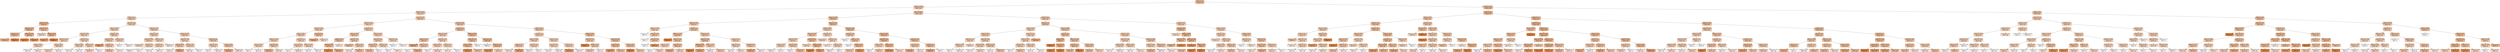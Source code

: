 digraph Tree {
node [shape=box, style="filled, rounded", color="black", fontname="helvetica"] ;
edge [fontname="helvetica"] ;
0 [label=<feature_25 &le; 5.4<br/>friedman_mse = 0.25<br/>samples = 51606<br/>value = 0.0>, fillcolor="#f2c09c"] ;
1 [label=<feature_21 &le; 10.303<br/>friedman_mse = 0.188<br/>samples = 17574<br/>value = -0.249>, fillcolor="#f4c8a8"] ;
0 -> 1 [labeldistance=2.5, labelangle=45, headlabel="True"] ;
2 [label=<feature_11 &le; 12.501<br/>friedman_mse = 0.143<br/>samples = 7786<br/>value = -0.326>, fillcolor="#f4caac"] ;
1 -> 2 ;
3 [label=<feature_26 &le; 1.5<br/>friedman_mse = 0.08<br/>samples = 3094<br/>value = -0.412>, fillcolor="#f5cdb0"] ;
2 -> 3 ;
4 [label=<feature_24 &le; 1.136<br/>friedman_mse = 0.166<br/>samples = 76<br/>value = 0.289>, fillcolor="#f0b78e"] ;
3 -> 4 ;
5 [label=<feature_14 &le; 22.212<br/>friedman_mse = 0.103<br/>samples = 43<br/>value = 0.384>, fillcolor="#f0b489"] ;
4 -> 5 ;
6 [label=<feature_24 &le; 1.07<br/>friedman_mse = 0.154<br/>samples = 21<br/>value = 0.31>, fillcolor="#f0b68d"] ;
5 -> 6 ;
7 [label=<friedman_mse = 0.231<br/>samples = 11<br/>value = 0.545>, fillcolor="#eeaf81"] ;
6 -> 7 ;
8 [label=<friedman_mse = -0.0<br/>samples = 10<br/>value = 2.0>, fillcolor="#e58139"] ;
6 -> 8 ;
9 [label=<feature_15 &le; 22.193<br/>friedman_mse = 0.043<br/>samples = 22<br/>value = 0.455>, fillcolor="#efb285"] ;
5 -> 9 ;
10 [label=<friedman_mse = -0.0<br/>samples = 12<br/>value = 2.0>, fillcolor="#e58139"] ;
9 -> 10 ;
11 [label=<friedman_mse = 0.09<br/>samples = 10<br/>value = 1.6>, fillcolor="#e88e4d"] ;
9 -> 11 ;
12 [label=<feature_2 &le; 136.019<br/>friedman_mse = 0.222<br/>samples = 33<br/>value = 0.167>, fillcolor="#f1bb94"] ;
4 -> 12 ;
13 [label=<friedman_mse = 0.213<br/>samples = 13<br/>value = -0.769>, fillcolor="#f7d8c2"] ;
12 -> 13 ;
14 [label=<feature_19 &le; 15.043<br/>friedman_mse = 0.09<br/>samples = 20<br/>value = 0.4>, fillcolor="#efb388"] ;
12 -> 14 ;
15 [label=<friedman_mse = 0.16<br/>samples = 10<br/>value = 1.2>, fillcolor="#ea9a61"] ;
14 -> 15 ;
16 [label=<friedman_mse = -0.0<br/>samples = 10<br/>value = 2.0>, fillcolor="#e58139"] ;
14 -> 16 ;
17 [label=<feature_25 &le; 5.201<br/>friedman_mse = 0.066<br/>samples = 3018<br/>value = -0.429>, fillcolor="#f5ceb1"] ;
3 -> 17 ;
18 [label=<feature_2 &le; 132.199<br/>friedman_mse = 0.037<br/>samples = 2028<br/>value = -0.461>, fillcolor="#f5cfb3"] ;
17 -> 18 ;
19 [label=<feature_16 &le; 4.239<br/>friedman_mse = 0.023<br/>samples = 1817<br/>value = -0.477>, fillcolor="#f5cfb4"] ;
18 -> 19 ;
20 [label=<feature_15 &le; 17.292<br/>friedman_mse = 0.062<br/>samples = 449<br/>value = -0.433>, fillcolor="#f5ceb1"] ;
19 -> 20 ;
21 [label=<feature_12 &le; 45.011<br/>friedman_mse = 0.028<br/>samples = 212<br/>value = -0.472>, fillcolor="#f5cfb3"] ;
20 -> 21 ;
22 [label=<friedman_mse = 0.006<br/>samples = 166<br/>value = -1.976>, fillcolor="#fffefe"] ;
21 -> 22 ;
23 [label=<friedman_mse = 0.097<br/>samples = 46<br/>value = -1.565>, fillcolor="#fcf1e9"] ;
21 -> 23 ;
24 [label=<feature_15 &le; 19.93<br/>friedman_mse = 0.091<br/>samples = 237<br/>value = -0.399>, fillcolor="#f5cdb0"] ;
20 -> 24 ;
25 [label=<friedman_mse = 0.215<br/>samples = 64<br/>value = -0.75>, fillcolor="#f7d8c1"] ;
24 -> 25 ;
26 [label=<friedman_mse = 0.023<br/>samples = 173<br/>value = -1.908>, fillcolor="#fefcfa"] ;
24 -> 26 ;
27 [label=<feature_1 &le; 63.5<br/>friedman_mse = 0.009<br/>samples = 1368<br/>value = -0.491>, fillcolor="#f5cfb4"] ;
19 -> 27 ;
28 [label=<feature_17 &le; 53.036<br/>friedman_mse = 0.005<br/>samples = 1308<br/>value = -0.495>, fillcolor="#f5d0b5"] ;
27 -> 28 ;
29 [label=<friedman_mse = 0.015<br/>samples = 329<br/>value = -1.939>, fillcolor="#fffdfc"] ;
28 -> 29 ;
30 [label=<friedman_mse = 0.001<br/>samples = 979<br/>value = -1.996>, fillcolor="#ffffff"] ;
28 -> 30 ;
31 [label=<feature_16 &le; 4.911<br/>friedman_mse = 0.09<br/>samples = 60<br/>value = -0.4>, fillcolor="#f5cdb0"] ;
27 -> 31 ;
32 [label=<friedman_mse = 0.216<br/>samples = 19<br/>value = -0.737>, fillcolor="#f7d7c0"] ;
31 -> 32 ;
33 [label=<friedman_mse = -0.0<br/>samples = 41<br/>value = -2.0>, fillcolor="#ffffff"] ;
31 -> 33 ;
34 [label=<feature_7 &le; 4.629<br/>friedman_mse = 0.145<br/>samples = 211<br/>value = -0.325>, fillcolor="#f4caac"] ;
18 -> 34 ;
35 [label=<feature_10 &le; 6.85<br/>friedman_mse = 0.188<br/>samples = 144<br/>value = -0.25>, fillcolor="#f4c8a8"] ;
34 -> 35 ;
36 [label=<friedman_mse = 0.16<br/>samples = 10<br/>value = 1.2>, fillcolor="#ea9a61"] ;
35 -> 36 ;
37 [label=<feature_0 &le; 1.5<br/>friedman_mse = 0.165<br/>samples = 134<br/>value = -0.291>, fillcolor="#f4c9aa"] ;
35 -> 37 ;
38 [label=<friedman_mse = 0.247<br/>samples = 52<br/>value = -0.231>, fillcolor="#f4c7a7"] ;
37 -> 38 ;
39 [label=<friedman_mse = 0.057<br/>samples = 82<br/>value = -1.756>, fillcolor="#fdf7f3"] ;
37 -> 39 ;
40 [label=<feature_10 &le; 9.05<br/>friedman_mse = 0.015<br/>samples = 67<br/>value = -0.485>, fillcolor="#f5cfb4"] ;
34 -> 40 ;
41 [label=<friedman_mse = -0.0<br/>samples = 57<br/>value = -2.0>, fillcolor="#ffffff"] ;
40 -> 41 ;
42 [label=<friedman_mse = 0.09<br/>samples = 10<br/>value = -1.6>, fillcolor="#fcf2eb"] ;
40 -> 42 ;
43 [label=<feature_10 &le; 7.609<br/>friedman_mse = 0.117<br/>samples = 990<br/>value = -0.365>, fillcolor="#f4cbae"] ;
17 -> 43 ;
44 [label=<feature_10 &le; 6.799<br/>friedman_mse = 0.042<br/>samples = 295<br/>value = -0.456>, fillcolor="#f5ceb3"] ;
43 -> 44 ;
45 [label=<feature_18 &le; 4.998<br/>friedman_mse = 0.139<br/>samples = 42<br/>value = -0.333>, fillcolor="#f4caac"] ;
44 -> 45 ;
46 [label=<friedman_mse = 0.222<br/>samples = 18<br/>value = -0.667>, fillcolor="#f6d5bd"] ;
45 -> 46 ;
47 [label=<feature_13 &le; 64.5<br/>friedman_mse = 0.04<br/>samples = 24<br/>value = -0.458>, fillcolor="#f5ceb3"] ;
45 -> 47 ;
48 [label=<friedman_mse = 0.09<br/>samples = 10<br/>value = -1.6>, fillcolor="#fcf2eb"] ;
47 -> 48 ;
49 [label=<friedman_mse = 0.0<br/>samples = 14<br/>value = -2.0>, fillcolor="#ffffff"] ;
47 -> 49 ;
50 [label=<feature_18 &le; 5.784<br/>friedman_mse = 0.023<br/>samples = 253<br/>value = -0.476>, fillcolor="#f5cfb4"] ;
44 -> 50 ;
51 [label=<feature_1 &le; 66.5<br/>friedman_mse = 0.012<br/>samples = 237<br/>value = -0.487>, fillcolor="#f5cfb4"] ;
50 -> 51 ;
52 [label=<friedman_mse = 0.005<br/>samples = 210<br/>value = -1.981>, fillcolor="#fffefe"] ;
51 -> 52 ;
53 [label=<friedman_mse = 0.069<br/>samples = 27<br/>value = -1.704>, fillcolor="#fdf6f0"] ;
51 -> 53 ;
54 [label=<friedman_mse = 0.152<br/>samples = 16<br/>value = -1.25>, fillcolor="#fae7da"] ;
50 -> 54 ;
55 [label=<feature_2 &le; 122.009<br/>friedman_mse = 0.144<br/>samples = 695<br/>value = -0.326>, fillcolor="#f4caac"] ;
43 -> 55 ;
56 [label=<feature_10 &le; 7.798<br/>friedman_mse = 0.059<br/>samples = 400<br/>value = -0.438>, fillcolor="#f5ceb2"] ;
55 -> 56 ;
57 [label=<feature_18 &le; 5.109<br/>friedman_mse = 0.231<br/>samples = 22<br/>value = -0.136>, fillcolor="#f3c4a3"] ;
56 -> 57 ;
58 [label=<friedman_mse = 0.076<br/>samples = 12<br/>value = -1.667>, fillcolor="#fdf4ee"] ;
57 -> 58 ;
59 [label=<friedman_mse = 0.21<br/>samples = 10<br/>value = 0.8>, fillcolor="#eda774"] ;
57 -> 59 ;
60 [label=<feature_25 &le; 5.397<br/>friedman_mse = 0.043<br/>samples = 378<br/>value = -0.455>, fillcolor="#f5ceb3"] ;
56 -> 60 ;
61 [label=<friedman_mse = 0.07<br/>samples = 223<br/>value = -1.695>, fillcolor="#fdf5f0"] ;
60 -> 61 ;
62 [label=<friedman_mse = 0.0<br/>samples = 155<br/>value = -2.0>, fillcolor="#ffffff"] ;
60 -> 62 ;
63 [label=<feature_23 &le; 1.031<br/>friedman_mse = 0.22<br/>samples = 295<br/>value = -0.175>, fillcolor="#f3c5a5"] ;
55 -> 63 ;
64 [label=<feature_20 &le; 152.5<br/>friedman_mse = 0.036<br/>samples = 53<br/>value = -0.462>, fillcolor="#f5cfb3"] ;
63 -> 64 ;
65 [label=<friedman_mse = 0.0<br/>samples = 32<br/>value = -2.0>, fillcolor="#ffffff"] ;
64 -> 65 ;
66 [label=<friedman_mse = 0.086<br/>samples = 21<br/>value = -1.619>, fillcolor="#fdf3ec"] ;
64 -> 66 ;
67 [label=<feature_7 &le; 4.409<br/>friedman_mse = 0.238<br/>samples = 242<br/>value = -0.112>, fillcolor="#f3c4a2"] ;
63 -> 67 ;
68 [label=<friedman_mse = 0.224<br/>samples = 97<br/>value = 0.639>, fillcolor="#eeac7c"] ;
67 -> 68 ;
69 [label=<friedman_mse = 0.164<br/>samples = 145<br/>value = -1.172>, fillcolor="#fae5d6"] ;
67 -> 69 ;
70 [label=<feature_21 &le; 6.846<br/>friedman_mse = 0.177<br/>samples = 4692<br/>value = -0.27>, fillcolor="#f4c9a9"] ;
2 -> 70 ;
71 [label=<feature_22 &le; 321.272<br/>friedman_mse = 0.082<br/>samples = 1504<br/>value = -0.41>, fillcolor="#f5cdb0"] ;
70 -> 71 ;
72 [label=<feature_19 &le; 47.044<br/>friedman_mse = 0.049<br/>samples = 1089<br/>value = -0.449>, fillcolor="#f5ceb2"] ;
71 -> 72 ;
73 [label=<feature_5 &le; 6.592<br/>friedman_mse = 0.039<br/>samples = 1064<br/>value = -0.46>, fillcolor="#f5ceb3"] ;
72 -> 73 ;
74 [label=<feature_2 &le; 127.163<br/>friedman_mse = 0.074<br/>samples = 358<br/>value = -0.419>, fillcolor="#f5cdb1"] ;
73 -> 74 ;
75 [label=<feature_10 &le; 8.528<br/>friedman_mse = 0.007<br/>samples = 265<br/>value = -0.492>, fillcolor="#f5d0b4"] ;
74 -> 75 ;
76 [label=<friedman_mse = 0.0<br/>samples = 171<br/>value = -2.0>, fillcolor="#ffffff"] ;
75 -> 76 ;
77 [label=<friedman_mse = 0.021<br/>samples = 94<br/>value = -1.915>, fillcolor="#fefcfb"] ;
75 -> 77 ;
78 [label=<feature_3 &le; 65.823<br/>friedman_mse = 0.206<br/>samples = 93<br/>value = -0.21>, fillcolor="#f3c7a6"] ;
74 -> 78 ;
79 [label=<friedman_mse = 0.239<br/>samples = 28<br/>value = 0.429>, fillcolor="#efb387"] ;
78 -> 79 ;
80 [label=<friedman_mse = 0.13<br/>samples = 65<br/>value = -1.385>, fillcolor="#fbece1"] ;
78 -> 80 ;
81 [label=<feature_0 &le; 1.5<br/>friedman_mse = 0.019<br/>samples = 706<br/>value = -0.48>, fillcolor="#f5cfb4"] ;
73 -> 81 ;
82 [label=<feature_24 &le; 1.348<br/>friedman_mse = 0.059<br/>samples = 95<br/>value = -0.437>, fillcolor="#f5ceb2"] ;
81 -> 82 ;
83 [label=<friedman_mse = -0.0<br/>samples = 61<br/>value = -2.0>, fillcolor="#ffffff"] ;
82 -> 83 ;
84 [label=<friedman_mse = 0.145<br/>samples = 34<br/>value = -1.294>, fillcolor="#fae9dc"] ;
82 -> 84 ;
85 [label=<feature_20 &le; 118.255<br/>friedman_mse = 0.013<br/>samples = 611<br/>value = -0.487>, fillcolor="#f5cfb4"] ;
81 -> 85 ;
86 [label=<friedman_mse = 0.0<br/>samples = 299<br/>value = -2.0>, fillcolor="#ffffff"] ;
85 -> 86 ;
87 [label=<friedman_mse = 0.025<br/>samples = 312<br/>value = -1.897>, fillcolor="#fefcfa"] ;
85 -> 87 ;
88 [label=<feature_4 &le; 68.785<br/>friedman_mse = 0.25<br/>samples = 25<br/>value = 0.02>, fillcolor="#f2bf9b"] ;
72 -> 88 ;
89 [label=<friedman_mse = 0.222<br/>samples = 15<br/>value = 0.667>, fillcolor="#eeab7b"] ;
88 -> 89 ;
90 [label=<friedman_mse = 0.21<br/>samples = 10<br/>value = -0.8>, fillcolor="#f7d9c4"] ;
88 -> 90 ;
91 [label=<feature_5 &le; 7.091<br/>friedman_mse = 0.154<br/>samples = 415<br/>value = -0.31>, fillcolor="#f4caab"] ;
71 -> 91 ;
92 [label=<feature_9 &le; 170.962<br/>friedman_mse = 0.208<br/>samples = 207<br/>value = -0.205>, fillcolor="#f3c6a6"] ;
91 -> 92 ;
93 [label=<feature_4 &le; 75.4<br/>friedman_mse = 0.238<br/>samples = 46<br/>value = 0.109>, fillcolor="#f1bd97"] ;
92 -> 93 ;
94 [label=<feature_10 &le; 8.268<br/>friedman_mse = 0.167<br/>samples = 33<br/>value = 0.288>, fillcolor="#f0b78e"] ;
93 -> 94 ;
95 [label=<friedman_mse = 0.059<br/>samples = 16<br/>value = 1.75>, fillcolor="#e78945"] ;
94 -> 95 ;
96 [label=<friedman_mse = 0.228<br/>samples = 17<br/>value = 0.588>, fillcolor="#eead7f"] ;
94 -> 96 ;
97 [label=<friedman_mse = 0.13<br/>samples = 13<br/>value = -1.385>, fillcolor="#fbece1"] ;
93 -> 97 ;
98 [label=<feature_21 &le; 5.015<br/>friedman_mse = 0.163<br/>samples = 161<br/>value = -0.295>, fillcolor="#f4c9ab"] ;
92 -> 98 ;
99 [label=<friedman_mse = 0.249<br/>samples = 17<br/>value = 0.118>, fillcolor="#f1bc96"] ;
98 -> 99 ;
100 [label=<feature_5 &le; 6.801<br/>friedman_mse = 0.139<br/>samples = 144<br/>value = -0.333>, fillcolor="#f4caac"] ;
98 -> 100 ;
101 [label=<friedman_mse = 0.094<br/>samples = 124<br/>value = -1.581>, fillcolor="#fcf2ea"] ;
100 -> 101 ;
102 [label=<friedman_mse = 0.247<br/>samples = 20<br/>value = 0.2>, fillcolor="#f1ba92"] ;
100 -> 102 ;
103 [label=<feature_4 &le; 80.243<br/>friedman_mse = 0.079<br/>samples = 208<br/>value = -0.413>, fillcolor="#f5cdb0"] ;
91 -> 103 ;
104 [label=<feature_21 &le; 6.825<br/>friedman_mse = 0.164<br/>samples = 82<br/>value = -0.293>, fillcolor="#f4c9aa"] ;
103 -> 104 ;
105 [label=<feature_22 &le; 367.906<br/>friedman_mse = 0.234<br/>samples = 40<br/>value = -0.125>, fillcolor="#f3c4a2"] ;
104 -> 105 ;
106 [label=<friedman_mse = 0.25<br/>samples = 29<br/>value = 0.069>, fillcolor="#f2be99"] ;
105 -> 106 ;
107 [label=<friedman_mse = 0.0<br/>samples = 11<br/>value = -2.0>, fillcolor="#ffffff"] ;
105 -> 107 ;
108 [label=<feature_20 &le; 136.5<br/>friedman_mse = 0.045<br/>samples = 42<br/>value = -0.452>, fillcolor="#f5ceb2"] ;
104 -> 108 ;
109 [label=<friedman_mse = 0.0<br/>samples = 28<br/>value = -2.0>, fillcolor="#ffffff"] ;
108 -> 109 ;
110 [label=<friedman_mse = 0.122<br/>samples = 14<br/>value = -1.429>, fillcolor="#fbede3"] ;
108 -> 110 ;
111 [label=<feature_18 &le; 5.677<br/>friedman_mse = 0.008<br/>samples = 126<br/>value = -0.492>, fillcolor="#f5cfb4"] ;
103 -> 111 ;
112 [label=<friedman_mse = -0.0<br/>samples = 110<br/>value = -2.0>, fillcolor="#ffffff"] ;
111 -> 112 ;
113 [label=<friedman_mse = 0.059<br/>samples = 16<br/>value = -1.75>, fillcolor="#fdf7f3"] ;
111 -> 113 ;
114 [label=<feature_9 &le; 187.794<br/>friedman_mse = 0.208<br/>samples = 3188<br/>value = -0.204>, fillcolor="#f3c6a6"] ;
70 -> 114 ;
115 [label=<feature_1 &le; 52.5<br/>friedman_mse = 0.249<br/>samples = 518<br/>value = 0.023>, fillcolor="#f2bf9b"] ;
114 -> 115 ;
116 [label=<feature_22 &le; 202.029<br/>friedman_mse = 0.101<br/>samples = 185<br/>value = -0.386>, fillcolor="#f5ccaf"] ;
115 -> 116 ;
117 [label=<feature_4 &le; 51.944<br/>friedman_mse = 0.248<br/>samples = 35<br/>value = -0.043>, fillcolor="#f2c19e"] ;
116 -> 117 ;
118 [label=<friedman_mse = 0.198<br/>samples = 11<br/>value = 0.909>, fillcolor="#eca36f"] ;
117 -> 118 ;
119 [label=<feature_9 &le; 172.576<br/>friedman_mse = 0.222<br/>samples = 24<br/>value = -0.167>, fillcolor="#f3c5a4"] ;
117 -> 119 ;
120 [label=<friedman_mse = 0.0<br/>samples = 11<br/>value = -2.0>, fillcolor="#ffffff"] ;
119 -> 120 ;
121 [label=<friedman_mse = 0.237<br/>samples = 13<br/>value = 0.462>, fillcolor="#efb185"] ;
119 -> 121 ;
122 [label=<feature_11 &le; 12.774<br/>friedman_mse = 0.032<br/>samples = 150<br/>value = -0.467>, fillcolor="#f5cfb3"] ;
116 -> 122 ;
123 [label=<feature_19 &le; 18.5<br/>friedman_mse = 0.122<br/>samples = 21<br/>value = -0.357>, fillcolor="#f4cbae"] ;
122 -> 123 ;
124 [label=<friedman_mse = 0.0<br/>samples = 10<br/>value = -2.0>, fillcolor="#ffffff"] ;
123 -> 124 ;
125 [label=<friedman_mse = 0.198<br/>samples = 11<br/>value = -0.909>, fillcolor="#f8ddc9"] ;
123 -> 125 ;
126 [label=<feature_16 &le; 3.74<br/>friedman_mse = 0.015<br/>samples = 129<br/>value = -0.485>, fillcolor="#f5cfb4"] ;
122 -> 126 ;
127 [label=<friedman_mse = 0.083<br/>samples = 22<br/>value = -1.636>, fillcolor="#fdf4ed"] ;
126 -> 127 ;
128 [label=<friedman_mse = -0.0<br/>samples = 107<br/>value = -2.0>, fillcolor="#ffffff"] ;
126 -> 128 ;
129 [label=<feature_22 &le; 293.165<br/>friedman_mse = 0.187<br/>samples = 333<br/>value = 0.251>, fillcolor="#f0b890"] ;
115 -> 129 ;
130 [label=<feature_24 &le; 1.545<br/>friedman_mse = 0.242<br/>samples = 73<br/>value = 0.089>, fillcolor="#f1bd98"] ;
129 -> 130 ;
131 [label=<feature_3 &le; 67.801<br/>friedman_mse = 0.153<br/>samples = 53<br/>value = 0.311>, fillcolor="#f0b68d"] ;
130 -> 131 ;
132 [label=<friedman_mse = 0.086<br/>samples = 42<br/>value = 1.619>, fillcolor="#e78d4c"] ;
131 -> 132 ;
133 [label=<friedman_mse = 0.248<br/>samples = 11<br/>value = -0.182>, fillcolor="#f3c6a5"] ;
131 -> 133 ;
134 [label=<friedman_mse = -0.0<br/>samples = 20<br/>value = -2.0>, fillcolor="#ffffff"] ;
130 -> 134 ;
135 [label=<feature_20 &le; 107.5<br/>friedman_mse = 0.162<br/>samples = 260<br/>value = 0.296>, fillcolor="#f0b78d"] ;
129 -> 135 ;
136 [label=<friedman_mse = 0.09<br/>samples = 10<br/>value = -1.6>, fillcolor="#fcf2eb"] ;
135 -> 136 ;
137 [label=<feature_24 &le; 1.938<br/>friedman_mse = 0.145<br/>samples = 250<br/>value = 0.324>, fillcolor="#f0b68c"] ;
135 -> 137 ;
138 [label=<friedman_mse = 0.128<br/>samples = 238<br/>value = 1.395>, fillcolor="#e99457"] ;
137 -> 138 ;
139 [label=<friedman_mse = 0.222<br/>samples = 12<br/>value = -0.667>, fillcolor="#f6d5bd"] ;
137 -> 139 ;
140 [label=<feature_1 &le; 55.5<br/>friedman_mse = 0.188<br/>samples = 2670<br/>value = -0.248>, fillcolor="#f4c8a8"] ;
114 -> 140 ;
141 [label=<feature_0 &le; 1.5<br/>friedman_mse = 0.068<br/>samples = 1703<br/>value = -0.427>, fillcolor="#f5cdb1"] ;
140 -> 141 ;
142 [label=<feature_17 &le; 70.635<br/>friedman_mse = 0.094<br/>samples = 570<br/>value = -0.395>, fillcolor="#f5ccb0"] ;
141 -> 142 ;
143 [label=<feature_1 &le; 50.5<br/>friedman_mse = 0.216<br/>samples = 136<br/>value = -0.184>, fillcolor="#f3c6a5"] ;
142 -> 143 ;
144 [label=<friedman_mse = 0.133<br/>samples = 101<br/>value = -1.366>, fillcolor="#fbebe0"] ;
143 -> 144 ;
145 [label=<friedman_mse = 0.176<br/>samples = 35<br/>value = 1.086>, fillcolor="#eb9e66"] ;
143 -> 145 ;
146 [label=<feature_25 &le; 5.372<br/>friedman_mse = 0.038<br/>samples = 434<br/>value = -0.461>, fillcolor="#f5cfb3"] ;
142 -> 146 ;
147 [label=<friedman_mse = 0.05<br/>samples = 323<br/>value = -1.79>, fillcolor="#fef8f5"] ;
146 -> 147 ;
148 [label=<friedman_mse = 0.0<br/>samples = 111<br/>value = -2.0>, fillcolor="#ffffff"] ;
146 -> 148 ;
149 [label=<feature_10 &le; 8.503<br/>friedman_mse = 0.053<br/>samples = 1133<br/>value = -0.444>, fillcolor="#f5ceb2"] ;
141 -> 149 ;
150 [label=<feature_22 &le; 333.734<br/>friedman_mse = 0.024<br/>samples = 736<br/>value = -0.476>, fillcolor="#f5cfb4"] ;
149 -> 150 ;
151 [label=<friedman_mse = 0.017<br/>samples = 635<br/>value = -1.931>, fillcolor="#fffdfc"] ;
150 -> 151 ;
152 [label=<friedman_mse = 0.065<br/>samples = 101<br/>value = -1.723>, fillcolor="#fdf6f1"] ;
150 -> 152 ;
153 [label=<feature_26 &le; 1.5<br/>friedman_mse = 0.102<br/>samples = 397<br/>value = -0.384>, fillcolor="#f4ccaf"] ;
149 -> 153 ;
154 [label=<friedman_mse = 0.139<br/>samples = 24<br/>value = 1.333>, fillcolor="#e9965a"] ;
153 -> 154 ;
155 [label=<friedman_mse = 0.065<br/>samples = 373<br/>value = -1.721>, fillcolor="#fdf6f1"] ;
153 -> 155 ;
156 [label=<feature_13 &le; 55.011<br/>friedman_mse = 0.246<br/>samples = 967<br/>value = 0.067>, fillcolor="#f2be99"] ;
140 -> 156 ;
157 [label=<feature_16 &le; 3.717<br/>friedman_mse = 0.215<br/>samples = 121<br/>value = -0.186>, fillcolor="#f3c6a5"] ;
156 -> 157 ;
158 [label=<friedman_mse = -0.0<br/>samples = 15<br/>value = 2.0>, fillcolor="#e58139"] ;
157 -> 158 ;
159 [label=<feature_21 &le; 10.045<br/>friedman_mse = 0.17<br/>samples = 106<br/>value = -0.283>, fillcolor="#f4c9aa"] ;
157 -> 159 ;
160 [label=<friedman_mse = 0.238<br/>samples = 54<br/>value = -0.444>, fillcolor="#f5ceb2"] ;
159 -> 160 ;
161 [label=<friedman_mse = 0.037<br/>samples = 52<br/>value = -1.846>, fillcolor="#fefaf7"] ;
159 -> 161 ;
162 [label=<feature_16 &le; 5.349<br/>friedman_mse = 0.239<br/>samples = 846<br/>value = 0.103>, fillcolor="#f1bd97"] ;
156 -> 162 ;
163 [label=<feature_3 &le; 69.885<br/>friedman_mse = 0.22<br/>samples = 563<br/>value = 0.173>, fillcolor="#f1bb93"] ;
162 -> 163 ;
164 [label=<friedman_mse = 0.173<br/>samples = 374<br/>value = 1.112>, fillcolor="#eb9d65"] ;
163 -> 164 ;
165 [label=<friedman_mse = 0.249<br/>samples = 189<br/>value = -0.138>, fillcolor="#f3c4a3"] ;
163 -> 165 ;
166 [label=<feature_21 &le; 8.515<br/>friedman_mse = 0.249<br/>samples = 283<br/>value = -0.037>, fillcolor="#f2c19e"] ;
162 -> 166 ;
167 [label=<friedman_mse = 0.0<br/>samples = 35<br/>value = 2.0>, fillcolor="#e58139"] ;
166 -> 167 ;
168 [label=<friedman_mse = 0.237<br/>samples = 248<br/>value = -0.452>, fillcolor="#f5ceb2"] ;
166 -> 168 ;
169 [label=<feature_9 &le; 188.998<br/>friedman_mse = 0.215<br/>samples = 9788<br/>value = -0.188>, fillcolor="#f3c6a5"] ;
1 -> 169 ;
170 [label=<feature_17 &le; 74.293<br/>friedman_mse = 0.249<br/>samples = 2306<br/>value = 0.034>, fillcolor="#f2bf9a"] ;
169 -> 170 ;
171 [label=<feature_15 &le; 15.061<br/>friedman_mse = 0.227<br/>samples = 615<br/>value = -0.15>, fillcolor="#f3c5a3"] ;
170 -> 171 ;
172 [label=<feature_20 &le; 131.29<br/>friedman_mse = 0.083<br/>samples = 120<br/>value = -0.408>, fillcolor="#f5cdb0"] ;
171 -> 172 ;
173 [label=<friedman_mse = -0.0<br/>samples = 82<br/>value = -2.0>, fillcolor="#ffffff"] ;
172 -> 173 ;
174 [label=<feature_23 &le; 1.03<br/>friedman_mse = 0.206<br/>samples = 38<br/>value = -0.211>, fillcolor="#f3c7a6"] ;
172 -> 174 ;
175 [label=<friedman_mse = 0.0<br/>samples = 12<br/>value = -2.0>, fillcolor="#ffffff"] ;
174 -> 175 ;
176 [label=<feature_4 &le; 82.579<br/>friedman_mse = 0.244<br/>samples = 26<br/>value = -0.077>, fillcolor="#f2c2a0"] ;
174 -> 176 ;
177 [label=<friedman_mse = 0.0<br/>samples = 13<br/>value = -2.0>, fillcolor="#ffffff"] ;
176 -> 177 ;
178 [label=<friedman_mse = 0.13<br/>samples = 13<br/>value = 1.385>, fillcolor="#e99457"] ;
176 -> 178 ;
179 [label=<feature_0 &le; 1.5<br/>friedman_mse = 0.242<br/>samples = 495<br/>value = -0.088>, fillcolor="#f3c3a0"] ;
171 -> 179 ;
180 [label=<feature_21 &le; 11.783<br/>friedman_mse = 0.249<br/>samples = 296<br/>value = 0.037>, fillcolor="#f2bf9a"] ;
179 -> 180 ;
181 [label=<friedman_mse = 0.0<br/>samples = 31<br/>value = 2.0>, fillcolor="#e58139"] ;
180 -> 181 ;
182 [label=<feature_2 &le; 112.225<br/>friedman_mse = 0.25<br/>samples = 265<br/>value = -0.017>, fillcolor="#f2c19d"] ;
180 -> 182 ;
183 [label=<feature_1 &le; 55.5<br/>friedman_mse = 0.068<br/>samples = 41<br/>value = -0.427>, fillcolor="#f5cdb1"] ;
182 -> 183 ;
184 [label=<friedman_mse = 0.0<br/>samples = 31<br/>value = -2.0>, fillcolor="#ffffff"] ;
183 -> 184 ;
185 [label=<friedman_mse = 0.21<br/>samples = 10<br/>value = -0.8>, fillcolor="#f7d9c4"] ;
183 -> 185 ;
186 [label=<feature_8 &le; 34.497<br/>friedman_mse = 0.247<br/>samples = 224<br/>value = 0.058>, fillcolor="#f2be99"] ;
182 -> 186 ;
187 [label=<friedman_mse = 0.227<br/>samples = 166<br/>value = 0.602>, fillcolor="#eead7e"] ;
186 -> 187 ;
188 [label=<friedman_mse = 0.207<br/>samples = 58<br/>value = -0.828>, fillcolor="#f7dac5"] ;
186 -> 188 ;
189 [label=<feature_24 &le; 1.213<br/>friedman_mse = 0.175<br/>samples = 199<br/>value = -0.274>, fillcolor="#f4c9aa"] ;
179 -> 189 ;
190 [label=<feature_21 &le; 11.966<br/>friedman_mse = 0.246<br/>samples = 48<br/>value = 0.062>, fillcolor="#f2be99"] ;
189 -> 190 ;
191 [label=<feature_13 &le; 61.547<br/>friedman_mse = 0.109<br/>samples = 24<br/>value = 0.375>, fillcolor="#f0b489"] ;
190 -> 191 ;
192 [label=<friedman_mse = -0.0<br/>samples = 13<br/>value = 2.0>, fillcolor="#e58139"] ;
191 -> 192 ;
193 [label=<friedman_mse = 0.198<br/>samples = 11<br/>value = 0.909>, fillcolor="#eca36f"] ;
191 -> 193 ;
194 [label=<feature_14 &le; 25.361<br/>friedman_mse = 0.187<br/>samples = 24<br/>value = -0.25>, fillcolor="#f4c8a8"] ;
190 -> 194 ;
195 [label=<friedman_mse = 0.076<br/>samples = 12<br/>value = -1.667>, fillcolor="#fdf4ee"] ;
194 -> 195 ;
196 [label=<friedman_mse = 0.243<br/>samples = 12<br/>value = -0.333>, fillcolor="#f4caad"] ;
194 -> 196 ;
197 [label=<feature_1 &le; 63.5<br/>friedman_mse = 0.105<br/>samples = 151<br/>value = -0.381>, fillcolor="#f4ccaf"] ;
189 -> 197 ;
198 [label=<feature_22 &le; 310.425<br/>friedman_mse = 0.06<br/>samples = 124<br/>value = -0.435>, fillcolor="#f5ceb2"] ;
197 -> 198 ;
199 [label=<friedman_mse = 0.029<br/>samples = 101<br/>value = -1.881>, fillcolor="#fefbf9"] ;
198 -> 199 ;
200 [label=<friedman_mse = 0.17<br/>samples = 23<br/>value = -1.13>, fillcolor="#f9e4d4"] ;
198 -> 200 ;
201 [label=<feature_25 &le; 5.178<br/>friedman_mse = 0.233<br/>samples = 27<br/>value = -0.13>, fillcolor="#f3c4a2"] ;
197 -> 201 ;
202 [label=<friedman_mse = 0.213<br/>samples = 13<br/>value = 0.769>, fillcolor="#eda876"] ;
201 -> 202 ;
203 [label=<friedman_mse = 0.066<br/>samples = 14<br/>value = -1.714>, fillcolor="#fdf6f1"] ;
201 -> 203 ;
204 [label=<feature_19 &le; 13.012<br/>friedman_mse = 0.24<br/>samples = 1691<br/>value = 0.101>, fillcolor="#f1bd97"] ;
170 -> 204 ;
205 [label=<feature_8 &le; 34.079<br/>friedman_mse = 0.175<br/>samples = 194<br/>value = -0.273>, fillcolor="#f4c9aa"] ;
204 -> 205 ;
206 [label=<feature_20 &le; 142.112<br/>friedman_mse = 0.226<br/>samples = 107<br/>value = -0.154>, fillcolor="#f3c5a4"] ;
205 -> 206 ;
207 [label=<feature_8 &le; 33.528<br/>friedman_mse = 0.131<br/>samples = 71<br/>value = -0.345>, fillcolor="#f4cbad"] ;
206 -> 207 ;
208 [label=<feature_10 &le; 8.35<br/>friedman_mse = 0.027<br/>samples = 36<br/>value = -0.472>, fillcolor="#f5cfb3"] ;
207 -> 208 ;
209 [label=<friedman_mse = 0.09<br/>samples = 10<br/>value = -1.6>, fillcolor="#fcf2eb"] ;
208 -> 209 ;
210 [label=<friedman_mse = -0.0<br/>samples = 26<br/>value = -2.0>, fillcolor="#ffffff"] ;
208 -> 210 ;
211 [label=<feature_13 &le; 68.895<br/>friedman_mse = 0.204<br/>samples = 35<br/>value = -0.214>, fillcolor="#f3c7a7"] ;
207 -> 211 ;
212 [label=<friedman_mse = 0.0<br/>samples = 17<br/>value = -2.0>, fillcolor="#ffffff"] ;
211 -> 212 ;
213 [label=<friedman_mse = 0.247<br/>samples = 18<br/>value = 0.222>, fillcolor="#f1b991"] ;
211 -> 213 ;
214 [label=<feature_4 &le; 80.54<br/>friedman_mse = 0.201<br/>samples = 36<br/>value = 0.222>, fillcolor="#f1b991"] ;
206 -> 214 ;
215 [label=<friedman_mse = 0.222<br/>samples = 12<br/>value = -0.667>, fillcolor="#f6d5bd"] ;
214 -> 215 ;
216 [label=<feature_21 &le; 13.222<br/>friedman_mse = 0.076<br/>samples = 24<br/>value = 0.417>, fillcolor="#efb387"] ;
214 -> 216 ;
217 [label=<friedman_mse = -0.0<br/>samples = 14<br/>value = 2.0>, fillcolor="#e58139"] ;
216 -> 217 ;
218 [label=<friedman_mse = 0.16<br/>samples = 10<br/>value = 1.2>, fillcolor="#ea9a61"] ;
216 -> 218 ;
219 [label=<feature_6 &le; 0.276<br/>friedman_mse = 0.074<br/>samples = 87<br/>value = -0.42>, fillcolor="#f5cdb1"] ;
205 -> 219 ;
220 [label=<friedman_mse = 0.222<br/>samples = 12<br/>value = -0.667>, fillcolor="#f6d5bd"] ;
219 -> 220 ;
221 [label=<feature_1 &le; 24.5<br/>friedman_mse = 0.038<br/>samples = 75<br/>value = -0.46>, fillcolor="#f5ceb3"] ;
219 -> 221 ;
222 [label=<friedman_mse = 0.139<br/>samples = 12<br/>value = -1.333>, fillcolor="#fbeade"] ;
221 -> 222 ;
223 [label=<feature_16 &le; 3.607<br/>friedman_mse = 0.016<br/>samples = 63<br/>value = -0.484>, fillcolor="#f5cfb4"] ;
221 -> 223 ;
224 [label=<friedman_mse = 0.09<br/>samples = 10<br/>value = -1.6>, fillcolor="#fcf2eb"] ;
223 -> 224 ;
225 [label=<friedman_mse = -0.0<br/>samples = 53<br/>value = -2.0>, fillcolor="#ffffff"] ;
223 -> 225 ;
226 [label=<feature_11 &le; 12.001<br/>friedman_mse = 0.228<br/>samples = 1497<br/>value = 0.149>, fillcolor="#f1bb95"] ;
204 -> 226 ;
227 [label=<feature_18 &le; 4.954<br/>friedman_mse = 0.206<br/>samples = 128<br/>value = -0.211>, fillcolor="#f3c7a6"] ;
226 -> 227 ;
228 [label=<friedman_mse = -0.0<br/>samples = 44<br/>value = -2.0>, fillcolor="#ffffff"] ;
227 -> 228 ;
229 [label=<feature_1 &le; 57.5<br/>friedman_mse = 0.246<br/>samples = 84<br/>value = -0.06>, fillcolor="#f2c29f"] ;
227 -> 229 ;
230 [label=<friedman_mse = -0.0<br/>samples = 35<br/>value = -2.0>, fillcolor="#ffffff"] ;
229 -> 230 ;
231 [label=<feature_25 &le; 5.201<br/>friedman_mse = 0.185<br/>samples = 49<br/>value = 0.255>, fillcolor="#f0b88f"] ;
229 -> 231 ;
232 [label=<friedman_mse = 0.243<br/>samples = 12<br/>value = -0.333>, fillcolor="#f4caad"] ;
231 -> 232 ;
233 [label=<friedman_mse = 0.117<br/>samples = 37<br/>value = 1.459>, fillcolor="#e99254"] ;
231 -> 233 ;
234 [label=<feature_3 &le; 67.993<br/>friedman_mse = 0.217<br/>samples = 1369<br/>value = 0.183>, fillcolor="#f1ba93"] ;
226 -> 234 ;
235 [label=<feature_23 &le; 0.704<br/>friedman_mse = 0.172<br/>samples = 600<br/>value = 0.28>, fillcolor="#f0b78e"] ;
234 -> 235 ;
236 [label=<feature_2 &le; 128.5<br/>friedman_mse = 0.109<br/>samples = 32<br/>value = -0.375>, fillcolor="#f4ccaf"] ;
235 -> 236 ;
237 [label=<friedman_mse = 0.0<br/>samples = 22<br/>value = -2.0>, fillcolor="#ffffff"] ;
236 -> 237 ;
238 [label=<friedman_mse = 0.24<br/>samples = 10<br/>value = -0.4>, fillcolor="#f5cdb0"] ;
236 -> 238 ;
239 [label=<feature_10 &le; 9.593<br/>friedman_mse = 0.15<br/>samples = 568<br/>value = 0.317>, fillcolor="#f0b68c"] ;
235 -> 239 ;
240 [label=<friedman_mse = 0.134<br/>samples = 546<br/>value = 1.363>, fillcolor="#e99559"] ;
239 -> 240 ;
241 [label=<friedman_mse = 0.176<br/>samples = 22<br/>value = -1.091>, fillcolor="#f9e2d2"] ;
239 -> 241 ;
242 [label=<feature_18 &le; 4.774<br/>friedman_mse = 0.238<br/>samples = 769<br/>value = 0.107>, fillcolor="#f1bd97"] ;
234 -> 242 ;
243 [label=<feature_9 &le; 164.99<br/>friedman_mse = 0.229<br/>samples = 152<br/>value = -0.145>, fillcolor="#f3c5a3"] ;
242 -> 243 ;
244 [label=<friedman_mse = 0.227<br/>samples = 69<br/>value = 0.609>, fillcolor="#eead7e"] ;
243 -> 244 ;
245 [label=<friedman_mse = 0.097<br/>samples = 83<br/>value = -1.566>, fillcolor="#fcf1ea"] ;
243 -> 245 ;
246 [label=<feature_0 &le; 1.5<br/>friedman_mse = 0.221<br/>samples = 617<br/>value = 0.169>, fillcolor="#f1bb94"] ;
242 -> 246 ;
247 [label=<friedman_mse = 0.217<br/>samples = 607<br/>value = 0.722>, fillcolor="#eda978"] ;
246 -> 247 ;
248 [label=<friedman_mse = -0.0<br/>samples = 10<br/>value = -2.0>, fillcolor="#ffffff"] ;
246 -> 248 ;
249 [label=<feature_8 &le; 34.7<br/>friedman_mse = 0.184<br/>samples = 7482<br/>value = -0.256>, fillcolor="#f4c8a9"] ;
169 -> 249 ;
250 [label=<feature_18 &le; 4.721<br/>friedman_mse = 0.2<br/>samples = 5706<br/>value = -0.225>, fillcolor="#f3c7a7"] ;
249 -> 250 ;
251 [label=<feature_7 &le; 4.899<br/>friedman_mse = 0.09<br/>samples = 1784<br/>value = -0.4>, fillcolor="#f5cdb0"] ;
250 -> 251 ;
252 [label=<feature_5 &le; 5.619<br/>friedman_mse = 0.118<br/>samples = 1166<br/>value = -0.364>, fillcolor="#f4cbae"] ;
251 -> 252 ;
253 [label=<feature_20 &le; 172.5<br/>friedman_mse = 0.037<br/>samples = 314<br/>value = -0.462>, fillcolor="#f5cfb3"] ;
252 -> 253 ;
254 [label=<feature_25 &le; 5.223<br/>friedman_mse = 0.029<br/>samples = 304<br/>value = -0.47>, fillcolor="#f5cfb3"] ;
253 -> 254 ;
255 [label=<friedman_mse = 0.0<br/>samples = 213<br/>value = -2.0>, fillcolor="#ffffff"] ;
254 -> 255 ;
256 [label=<friedman_mse = 0.089<br/>samples = 91<br/>value = -1.604>, fillcolor="#fcf3eb"] ;
254 -> 256 ;
257 [label=<friedman_mse = 0.21<br/>samples = 10<br/>value = -0.8>, fillcolor="#f7d9c4"] ;
253 -> 257 ;
258 [label=<feature_22 &le; 310.639<br/>friedman_mse = 0.143<br/>samples = 852<br/>value = -0.327>, fillcolor="#f4caac"] ;
252 -> 258 ;
259 [label=<feature_18 &le; 4.612<br/>friedman_mse = 0.088<br/>samples = 554<br/>value = -0.403>, fillcolor="#f5cdb0"] ;
258 -> 259 ;
260 [label=<friedman_mse = 0.038<br/>samples = 410<br/>value = -1.844>, fillcolor="#fefaf7"] ;
259 -> 260 ;
261 [label=<friedman_mse = 0.194<br/>samples = 144<br/>value = -0.944>, fillcolor="#f8decb"] ;
259 -> 261 ;
262 [label=<feature_20 &le; 122.066<br/>friedman_mse = 0.215<br/>samples = 298<br/>value = -0.188>, fillcolor="#f3c6a5"] ;
258 -> 262 ;
263 [label=<friedman_mse = 0.01<br/>samples = 96<br/>value = -1.958>, fillcolor="#fffefd"] ;
262 -> 263 ;
264 [label=<friedman_mse = 0.248<br/>samples = 202<br/>value = -0.178>, fillcolor="#f3c6a5"] ;
262 -> 264 ;
265 [label=<feature_2 &le; 146.125<br/>friedman_mse = 0.031<br/>samples = 618<br/>value = -0.468>, fillcolor="#f5cfb3"] ;
251 -> 265 ;
266 [label=<feature_14 &le; 16.5<br/>friedman_mse = 0.016<br/>samples = 603<br/>value = -0.483>, fillcolor="#f5cfb4"] ;
265 -> 266 ;
267 [label=<feature_13 &le; 77.5<br/>friedman_mse = 0.109<br/>samples = 40<br/>value = -0.375>, fillcolor="#f4ccaf"] ;
266 -> 267 ;
268 [label=<friedman_mse = -0.0<br/>samples = 29<br/>value = -2.0>, fillcolor="#ffffff"] ;
267 -> 268 ;
269 [label=<friedman_mse = 0.248<br/>samples = 11<br/>value = -0.182>, fillcolor="#f3c6a5"] ;
267 -> 269 ;
270 [label=<feature_5 &le; 8.803<br/>friedman_mse = 0.009<br/>samples = 563<br/>value = -0.491>, fillcolor="#f5cfb4"] ;
266 -> 270 ;
271 [label=<friedman_mse = 0.004<br/>samples = 477<br/>value = -1.983>, fillcolor="#fffefe"] ;
270 -> 271 ;
272 [label=<friedman_mse = 0.034<br/>samples = 86<br/>value = -1.861>, fillcolor="#fefbf8"] ;
270 -> 272 ;
273 [label=<friedman_mse = 0.222<br/>samples = 15<br/>value = 0.667>, fillcolor="#eeab7b"] ;
265 -> 273 ;
274 [label=<feature_12 &le; 43.998<br/>friedman_mse = 0.229<br/>samples = 3922<br/>value = -0.145>, fillcolor="#f3c5a3"] ;
250 -> 274 ;
275 [label=<feature_18 &le; 4.77<br/>friedman_mse = 0.25<br/>samples = 2085<br/>value = -0.021>, fillcolor="#f2c19d"] ;
274 -> 275 ;
276 [label=<feature_25 &le; 5.203<br/>friedman_mse = 0.0<br/>samples = 51<br/>value = 0.5>, fillcolor="#efb083"] ;
275 -> 276 ;
277 [label=<friedman_mse = -0.0<br/>samples = 15<br/>value = 2.0>, fillcolor="#e58139"] ;
276 -> 277 ;
278 [label=<feature_12 &le; 42.143<br/>friedman_mse = 0.0<br/>samples = 36<br/>value = 0.5>, fillcolor="#efb083"] ;
276 -> 278 ;
279 [label=<friedman_mse = -0.0<br/>samples = 17<br/>value = 2.0>, fillcolor="#e58139"] ;
278 -> 279 ;
280 [label=<friedman_mse = 0.0<br/>samples = 19<br/>value = 2.0>, fillcolor="#e58139"] ;
278 -> 280 ;
281 [label=<feature_9 &le; 229.985<br/>friedman_mse = 0.249<br/>samples = 2034<br/>value = -0.034>, fillcolor="#f2c19e"] ;
275 -> 281 ;
282 [label=<feature_12 &le; 43.0<br/>friedman_mse = 0.241<br/>samples = 736<br/>value = 0.094>, fillcolor="#f1bd97"] ;
281 -> 282 ;
283 [label=<friedman_mse = 0.25<br/>samples = 620<br/>value = 0.071>, fillcolor="#f2be98"] ;
282 -> 283 ;
284 [label=<friedman_mse = -0.0<br/>samples = 116<br/>value = 2.0>, fillcolor="#e58139"] ;
282 -> 284 ;
285 [label=<feature_3 &le; 69.902<br/>friedman_mse = 0.239<br/>samples = 1298<br/>value = -0.106>, fillcolor="#f3c3a1"] ;
281 -> 285 ;
286 [label=<friedman_mse = 0.25<br/>samples = 598<br/>value = -0.067>, fillcolor="#f2c29f"] ;
285 -> 286 ;
287 [label=<friedman_mse = 0.217<br/>samples = 700<br/>value = -0.731>, fillcolor="#f7d7c0"] ;
285 -> 287 ;
288 [label=<feature_11 &le; 12.5<br/>friedman_mse = 0.168<br/>samples = 1837<br/>value = -0.286>, fillcolor="#f4c9aa"] ;
274 -> 288 ;
289 [label=<feature_22 &le; 316.578<br/>friedman_mse = 0.085<br/>samples = 942<br/>value = -0.407>, fillcolor="#f5cdb0"] ;
288 -> 289 ;
290 [label=<feature_25 &le; 5.209<br/>friedman_mse = 0.047<br/>samples = 366<br/>value = -0.451>, fillcolor="#f5ceb2"] ;
289 -> 290 ;
291 [label=<friedman_mse = 0.019<br/>samples = 252<br/>value = -1.921>, fillcolor="#fefcfb"] ;
290 -> 291 ;
292 [label=<friedman_mse = 0.101<br/>samples = 114<br/>value = -1.544>, fillcolor="#fcf1e8"] ;
290 -> 292 ;
293 [label=<feature_11 &le; 12.002<br/>friedman_mse = 0.107<br/>samples = 576<br/>value = -0.378>, fillcolor="#f4ccaf"] ;
289 -> 293 ;
294 [label=<friedman_mse = 0.005<br/>samples = 221<br/>value = -1.982>, fillcolor="#fffefe"] ;
293 -> 294 ;
295 [label=<friedman_mse = 0.157<br/>samples = 355<br/>value = -1.223>, fillcolor="#fae7d9"] ;
293 -> 295 ;
296 [label=<feature_14 &le; 21.006<br/>friedman_mse = 0.225<br/>samples = 895<br/>value = -0.158>, fillcolor="#f3c5a4"] ;
288 -> 296 ;
297 [label=<feature_7 &le; 4.285<br/>friedman_mse = 0.149<br/>samples = 225<br/>value = -0.318>, fillcolor="#f4caac"] ;
296 -> 297 ;
298 [label=<friedman_mse = 0.242<br/>samples = 34<br/>value = 0.353>, fillcolor="#f0b58b"] ;
297 -> 298 ;
299 [label=<friedman_mse = 0.098<br/>samples = 191<br/>value = -1.56>, fillcolor="#fcf1e9"] ;
297 -> 299 ;
300 [label=<feature_25 &le; 5.101<br/>friedman_mse = 0.239<br/>samples = 670<br/>value = -0.104>, fillcolor="#f3c3a1"] ;
296 -> 300 ;
301 [label=<friedman_mse = 0.117<br/>samples = 162<br/>value = -1.457>, fillcolor="#fbeee4"] ;
300 -> 301 ;
302 [label=<friedman_mse = 0.25<br/>samples = 508<br/>value = -0.087>, fillcolor="#f3c3a0"] ;
300 -> 302 ;
303 [label=<feature_26 &le; 1.5<br/>friedman_mse = 0.122<br/>samples = 1776<br/>value = -0.358>, fillcolor="#f4cbae"] ;
249 -> 303 ;
304 [label=<feature_19 &le; 16.103<br/>friedman_mse = 0.147<br/>samples = 84<br/>value = 0.321>, fillcolor="#f0b68c"] ;
303 -> 304 ;
305 [label=<friedman_mse = 0.198<br/>samples = 11<br/>value = -0.909>, fillcolor="#f8ddc9"] ;
304 -> 305 ;
306 [label=<feature_22 &le; 329.028<br/>friedman_mse = 0.087<br/>samples = 73<br/>value = 0.404>, fillcolor="#efb388"] ;
304 -> 306 ;
307 [label=<feature_10 &le; 7.929<br/>friedman_mse = 0.176<br/>samples = 22<br/>value = 0.273>, fillcolor="#f0b78e"] ;
306 -> 307 ;
308 [label=<friedman_mse = 0.24<br/>samples = 10<br/>value = 0.4>, fillcolor="#efb388"] ;
307 -> 308 ;
309 [label=<friedman_mse = 0.076<br/>samples = 12<br/>value = 1.667>, fillcolor="#e78c4a"] ;
307 -> 309 ;
310 [label=<feature_12 &le; 42.737<br/>friedman_mse = 0.038<br/>samples = 51<br/>value = 0.461>, fillcolor="#efb185"] ;
306 -> 310 ;
311 [label=<friedman_mse = 0.099<br/>samples = 18<br/>value = 1.556>, fillcolor="#e88f4f"] ;
310 -> 311 ;
312 [label=<feature_17 &le; 74.651<br/>friedman_mse = 0.0<br/>samples = 33<br/>value = 0.5>, fillcolor="#efb083"] ;
310 -> 312 ;
313 [label=<friedman_mse = -0.0<br/>samples = 18<br/>value = 2.0>, fillcolor="#e58139"] ;
312 -> 313 ;
314 [label=<friedman_mse = 0.0<br/>samples = 15<br/>value = 2.0>, fillcolor="#e58139"] ;
312 -> 314 ;
315 [label=<feature_2 &le; 136.176<br/>friedman_mse = 0.097<br/>samples = 1692<br/>value = -0.391>, fillcolor="#f5ccaf"] ;
303 -> 315 ;
316 [label=<feature_7 &le; 3.653<br/>friedman_mse = 0.057<br/>samples = 1437<br/>value = -0.439>, fillcolor="#f5ceb2"] ;
315 -> 316 ;
317 [label=<friedman_mse = 0.216<br/>samples = 19<br/>value = -0.737>, fillcolor="#f7d7c0"] ;
316 -> 317 ;
318 [label=<feature_1 &le; 62.5<br/>friedman_mse = 0.054<br/>samples = 1418<br/>value = -0.443>, fillcolor="#f5ceb2"] ;
316 -> 318 ;
319 [label=<feature_13 &le; 90.3<br/>friedman_mse = 0.023<br/>samples = 1270<br/>value = -0.476>, fillcolor="#f5cfb4"] ;
318 -> 319 ;
320 [label=<friedman_mse = 0.008<br/>samples = 1173<br/>value = -1.966>, fillcolor="#fffefd"] ;
319 -> 320 ;
321 [label=<friedman_mse = 0.164<br/>samples = 97<br/>value = -1.175>, fillcolor="#fae5d6"] ;
319 -> 321 ;
322 [label=<feature_8 &le; 35.098<br/>friedman_mse = 0.226<br/>samples = 148<br/>value = -0.155>, fillcolor="#f3c5a4"] ;
318 -> 322 ;
323 [label=<friedman_mse = 0.25<br/>samples = 90<br/>value = -0.089>, fillcolor="#f3c3a0"] ;
322 -> 323 ;
324 [label=<friedman_mse = 0.119<br/>samples = 58<br/>value = -1.448>, fillcolor="#fbeee4"] ;
322 -> 324 ;
325 [label=<feature_6 &le; 0.418<br/>friedman_mse = 0.236<br/>samples = 255<br/>value = -0.12>, fillcolor="#f3c4a2"] ;
315 -> 325 ;
326 [label=<feature_22 &le; 422.35<br/>friedman_mse = 0.032<br/>samples = 61<br/>value = -0.467>, fillcolor="#f5cfb3"] ;
325 -> 326 ;
327 [label=<friedman_mse = -0.0<br/>samples = 51<br/>value = -2.0>, fillcolor="#ffffff"] ;
326 -> 327 ;
328 [label=<friedman_mse = 0.16<br/>samples = 10<br/>value = -1.2>, fillcolor="#fae6d7"] ;
326 -> 328 ;
329 [label=<feature_18 &le; 5.437<br/>friedman_mse = 0.25<br/>samples = 194<br/>value = -0.01>, fillcolor="#f2c09d"] ;
325 -> 329 ;
330 [label=<feature_17 &le; 62.432<br/>friedman_mse = 0.244<br/>samples = 154<br/>value = 0.078>, fillcolor="#f1be98"] ;
329 -> 330 ;
331 [label=<friedman_mse = 0.149<br/>samples = 11<br/>value = -1.273>, fillcolor="#fae8db"] ;
330 -> 331 ;
332 [label=<friedman_mse = 0.238<br/>samples = 143<br/>value = 0.434>, fillcolor="#efb287"] ;
330 -> 332 ;
333 [label=<feature_6 &le; 0.79<br/>friedman_mse = 0.128<br/>samples = 40<br/>value = -0.35>, fillcolor="#f4cbad"] ;
329 -> 333 ;
334 [label=<friedman_mse = 0.193<br/>samples = 23<br/>value = -0.957>, fillcolor="#f8decb"] ;
333 -> 334 ;
335 [label=<friedman_mse = -0.0<br/>samples = 17<br/>value = -2.0>, fillcolor="#ffffff"] ;
333 -> 335 ;
336 [label=<feature_12 &le; 45.0<br/>friedman_mse = 0.233<br/>samples = 34032<br/>value = 0.129>, fillcolor="#f1bc96"] ;
0 -> 336 [labeldistance=2.5, labelangle=-45, headlabel="False"] ;
337 [label=<feature_21 &le; 6.84<br/>friedman_mse = 0.222<br/>samples = 29225<br/>value = 0.167>, fillcolor="#f1bb94"] ;
336 -> 337 ;
338 [label=<feature_3 &le; 73.997<br/>friedman_mse = 0.23<br/>samples = 3223<br/>value = -0.141>, fillcolor="#f3c4a3"] ;
337 -> 338 ;
339 [label=<feature_1 &le; 57.5<br/>friedman_mse = 0.246<br/>samples = 2133<br/>value = -0.066>, fillcolor="#f2c29f"] ;
338 -> 339 ;
340 [label=<feature_2 &le; 116.291<br/>friedman_mse = 0.087<br/>samples = 690<br/>value = -0.404>, fillcolor="#f5cdb0"] ;
339 -> 340 ;
341 [label=<feature_9 &le; 154.5<br/>friedman_mse = 0.029<br/>samples = 364<br/>value = -0.47>, fillcolor="#f5cfb3"] ;
340 -> 341 ;
342 [label=<friedman_mse = 0.25<br/>samples = 10<br/>value = -0.0>, fillcolor="#f2c09c"] ;
341 -> 342 ;
343 [label=<feature_11 &le; 11.779<br/>friedman_mse = 0.017<br/>samples = 354<br/>value = -0.483>, fillcolor="#f5cfb4"] ;
341 -> 343 ;
344 [label=<friedman_mse = 0.149<br/>samples = 11<br/>value = -1.273>, fillcolor="#fae8db"] ;
343 -> 344 ;
345 [label=<feature_2 &le; 94.5<br/>friedman_mse = 0.012<br/>samples = 343<br/>value = -0.488>, fillcolor="#f5cfb4"] ;
343 -> 345 ;
346 [label=<friedman_mse = 0.062<br/>samples = 15<br/>value = -1.733>, fillcolor="#fdf7f2"] ;
345 -> 346 ;
347 [label=<friedman_mse = 0.009<br/>samples = 328<br/>value = -1.963>, fillcolor="#fffefd"] ;
345 -> 347 ;
348 [label=<feature_12 &le; 44.032<br/>friedman_mse = 0.14<br/>samples = 326<br/>value = -0.331>, fillcolor="#f4caac"] ;
340 -> 348 ;
349 [label=<feature_2 &le; 117.998<br/>friedman_mse = 0.122<br/>samples = 316<br/>value = -0.358>, fillcolor="#f4cbae"] ;
348 -> 349 ;
350 [label=<friedman_mse = 0.149<br/>samples = 11<br/>value = 1.273>, fillcolor="#ea985d"] ;
349 -> 350 ;
351 [label=<feature_15 &le; 23.047<br/>friedman_mse = 0.104<br/>samples = 305<br/>value = -0.382>, fillcolor="#f4ccaf"] ;
349 -> 351 ;
352 [label=<friedman_mse = 0.051<br/>samples = 184<br/>value = -1.783>, fillcolor="#fef8f4"] ;
351 -> 352 ;
353 [label=<friedman_mse = 0.169<br/>samples = 121<br/>value = -1.141>, fillcolor="#f9e4d4"] ;
351 -> 353 ;
354 [label=<friedman_mse = -0.0<br/>samples = 10<br/>value = 2.0>, fillcolor="#e58139"] ;
348 -> 354 ;
355 [label=<feature_6 &le; 0.403<br/>friedman_mse = 0.241<br/>samples = 1443<br/>value = 0.095>, fillcolor="#f1bd97"] ;
339 -> 355 ;
356 [label=<feature_13 &le; 80.508<br/>friedman_mse = 0.222<br/>samples = 163<br/>value = -0.169>, fillcolor="#f3c5a4"] ;
355 -> 356 ;
357 [label=<feature_2 &le; 101.974<br/>friedman_mse = 0.243<br/>samples = 115<br/>value = -0.083>, fillcolor="#f3c3a0"] ;
356 -> 357 ;
358 [label=<friedman_mse = -0.0<br/>samples = 14<br/>value = 2.0>, fillcolor="#e58139"] ;
357 -> 358 ;
359 [label=<feature_5 &le; 7.874<br/>friedman_mse = 0.223<br/>samples = 101<br/>value = -0.163>, fillcolor="#f3c5a4"] ;
357 -> 359 ;
360 [label=<friedman_mse = 0.247<br/>samples = 69<br/>value = -0.203>, fillcolor="#f3c6a6"] ;
359 -> 360 ;
361 [label=<friedman_mse = 0.085<br/>samples = 32<br/>value = -1.625>, fillcolor="#fdf3ec"] ;
359 -> 361 ;
362 [label=<feature_18 &le; 5.043<br/>friedman_mse = 0.109<br/>samples = 48<br/>value = -0.375>, fillcolor="#f4ccaf"] ;
356 -> 362 ;
363 [label=<friedman_mse = 0.23<br/>samples = 14<br/>value = -0.571>, fillcolor="#f6d2b8"] ;
362 -> 363 ;
364 [label=<feature_16 &le; 4.385<br/>friedman_mse = 0.029<br/>samples = 34<br/>value = -0.471>, fillcolor="#f5cfb3"] ;
362 -> 364 ;
365 [label=<friedman_mse = 0.09<br/>samples = 10<br/>value = -1.6>, fillcolor="#fcf2eb"] ;
364 -> 365 ;
366 [label=<friedman_mse = -0.0<br/>samples = 24<br/>value = -2.0>, fillcolor="#ffffff"] ;
364 -> 366 ;
367 [label=<feature_15 &le; 34.972<br/>friedman_mse = 0.233<br/>samples = 1280<br/>value = 0.129>, fillcolor="#f1bc96"] ;
355 -> 367 ;
368 [label=<feature_26 &le; 1.5<br/>friedman_mse = 0.231<br/>samples = 1250<br/>value = 0.139>, fillcolor="#f1bc95"] ;
367 -> 368 ;
369 [label=<feature_11 &le; 13.698<br/>friedman_mse = 0.186<br/>samples = 696<br/>value = 0.253>, fillcolor="#f0b88f"] ;
368 -> 369 ;
370 [label=<friedman_mse = 0.147<br/>samples = 514<br/>value = 1.284>, fillcolor="#ea985c"] ;
369 -> 370 ;
371 [label=<friedman_mse = 0.246<br/>samples = 182<br/>value = 0.242>, fillcolor="#f0b890"] ;
369 -> 371 ;
372 [label=<feature_16 &le; 4.81<br/>friedman_mse = 0.25<br/>samples = 554<br/>value = -0.004>, fillcolor="#f2c09c"] ;
368 -> 372 ;
373 [label=<friedman_mse = 0.211<br/>samples = 290<br/>value = 0.786>, fillcolor="#eda775"] ;
372 -> 373 ;
374 [label=<friedman_mse = 0.2<br/>samples = 264<br/>value = -0.894>, fillcolor="#f8dcc8"] ;
372 -> 374 ;
375 [label=<feature_25 &le; 5.764<br/>friedman_mse = 0.16<br/>samples = 30<br/>value = -0.3>, fillcolor="#f4c9ab"] ;
367 -> 375 ;
376 [label=<friedman_mse = 0.234<br/>samples = 16<br/>value = -0.5>, fillcolor="#f5d0b5"] ;
375 -> 376 ;
377 [label=<friedman_mse = 0.0<br/>samples = 14<br/>value = -2.0>, fillcolor="#ffffff"] ;
375 -> 377 ;
378 [label=<feature_4 &le; 50.29<br/>friedman_mse = 0.168<br/>samples = 1090<br/>value = -0.287>, fillcolor="#f4c9aa"] ;
338 -> 378 ;
379 [label=<feature_24 &le; 2.027<br/>friedman_mse = 0.23<br/>samples = 25<br/>value = 0.14>, fillcolor="#f1bc95"] ;
378 -> 379 ;
380 [label=<friedman_mse = 0.213<br/>samples = 13<br/>value = -0.769>, fillcolor="#f7d8c2"] ;
379 -> 380 ;
381 [label=<friedman_mse = -0.0<br/>samples = 12<br/>value = 2.0>, fillcolor="#e58139"] ;
379 -> 381 ;
382 [label=<feature_9 &le; 369.059<br/>friedman_mse = 0.162<br/>samples = 1065<br/>value = -0.297>, fillcolor="#f4c9ab"] ;
378 -> 382 ;
383 [label=<feature_25 &le; 5.499<br/>friedman_mse = 0.151<br/>samples = 978<br/>value = -0.315>, fillcolor="#f4caac"] ;
382 -> 383 ;
384 [label=<friedman_mse = -0.0<br/>samples = 15<br/>value = 2.0>, fillcolor="#e58139"] ;
383 -> 384 ;
385 [label=<feature_9 &le; 241.534<br/>friedman_mse = 0.143<br/>samples = 963<br/>value = -0.328>, fillcolor="#f4caac"] ;
383 -> 385 ;
386 [label=<feature_24 &le; 1.59<br/>friedman_mse = 0.191<br/>samples = 417<br/>value = -0.243>, fillcolor="#f4c8a8"] ;
385 -> 386 ;
387 [label=<friedman_mse = 0.21<br/>samples = 357<br/>value = -0.801>, fillcolor="#f7d9c4"] ;
386 -> 387 ;
388 [label=<friedman_mse = 0.0<br/>samples = 60<br/>value = -2.0>, fillcolor="#ffffff"] ;
386 -> 388 ;
389 [label=<feature_19 &le; 22.317<br/>friedman_mse = 0.096<br/>samples = 546<br/>value = -0.392>, fillcolor="#f5ccaf"] ;
385 -> 389 ;
390 [label=<friedman_mse = 0.027<br/>samples = 250<br/>value = -1.888>, fillcolor="#fefbf9"] ;
389 -> 390 ;
391 [label=<friedman_mse = 0.145<br/>samples = 296<br/>value = -1.297>, fillcolor="#fae9dc"] ;
389 -> 391 ;
392 [label=<feature_14 &le; 23.02<br/>friedman_mse = 0.24<br/>samples = 87<br/>value = -0.098>, fillcolor="#f3c3a1"] ;
382 -> 392 ;
393 [label=<feature_5 &le; 6.783<br/>friedman_mse = 0.134<br/>samples = 44<br/>value = -0.341>, fillcolor="#f4cbad"] ;
392 -> 393 ;
394 [label=<friedman_mse = 0.25<br/>samples = 14<br/>value = -0.0>, fillcolor="#f2c09c"] ;
393 -> 394 ;
395 [label=<friedman_mse = -0.0<br/>samples = 30<br/>value = -2.0>, fillcolor="#ffffff"] ;
393 -> 395 ;
396 [label=<feature_12 &le; 41.073<br/>friedman_mse = 0.227<br/>samples = 43<br/>value = 0.151>, fillcolor="#f1bb95"] ;
392 -> 396 ;
397 [label=<friedman_mse = 0.13<br/>samples = 13<br/>value = -1.385>, fillcolor="#fbece1"] ;
396 -> 397 ;
398 [label=<feature_13 &le; 74.923<br/>friedman_mse = 0.116<br/>samples = 30<br/>value = 0.367>, fillcolor="#f0b48a"] ;
396 -> 398 ;
399 [label=<friedman_mse = 0.204<br/>samples = 14<br/>value = 0.857>, fillcolor="#eca572"] ;
398 -> 399 ;
400 [label=<friedman_mse = 0.0<br/>samples = 16<br/>value = 2.0>, fillcolor="#e58139"] ;
398 -> 400 ;
401 [label=<feature_26 &le; 1.5<br/>friedman_mse = 0.208<br/>samples = 26002<br/>value = 0.205>, fillcolor="#f1ba92"] ;
337 -> 401 ;
402 [label=<feature_1 &le; 52.5<br/>friedman_mse = 0.118<br/>samples = 11500<br/>value = 0.363>, fillcolor="#f0b58a"] ;
401 -> 402 ;
403 [label=<feature_12 &le; 44.003<br/>friedman_mse = 0.249<br/>samples = 847<br/>value = 0.032>, fillcolor="#f2bf9a"] ;
402 -> 403 ;
404 [label=<feature_12 &le; 43.999<br/>friedman_mse = 0.25<br/>samples = 811<br/>value = 0.012>, fillcolor="#f2c09b"] ;
403 -> 404 ;
405 [label=<feature_14 &le; 16.124<br/>friedman_mse = 0.248<br/>samples = 763<br/>value = 0.041>, fillcolor="#f2bf9a"] ;
404 -> 405 ;
406 [label=<feature_8 &le; 34.559<br/>friedman_mse = 0.126<br/>samples = 61<br/>value = -0.352>, fillcolor="#f4cbad"] ;
405 -> 406 ;
407 [label=<friedman_mse = 0.039<br/>samples = 49<br/>value = -1.837>, fillcolor="#fefaf7"] ;
406 -> 407 ;
408 [label=<friedman_mse = 0.243<br/>samples = 12<br/>value = 0.333>, fillcolor="#f0b68c"] ;
406 -> 408 ;
409 [label=<feature_25 &le; 5.676<br/>friedman_mse = 0.244<br/>samples = 702<br/>value = 0.075>, fillcolor="#f2be98"] ;
405 -> 409 ;
410 [label=<friedman_mse = 0.082<br/>samples = 212<br/>value = 1.641>, fillcolor="#e78c4b"] ;
409 -> 410 ;
411 [label=<friedman_mse = 0.245<br/>samples = 490<br/>value = -0.278>, fillcolor="#f4c9aa"] ;
409 -> 411 ;
412 [label=<feature_13 &le; 54.249<br/>friedman_mse = 0.04<br/>samples = 48<br/>value = -0.458>, fillcolor="#f5ceb3"] ;
404 -> 412 ;
413 [label=<friedman_mse = 0.139<br/>samples = 12<br/>value = -1.333>, fillcolor="#fbeade"] ;
412 -> 413 ;
414 [label=<friedman_mse = -0.0<br/>samples = 36<br/>value = -2.0>, fillcolor="#ffffff"] ;
412 -> 414 ;
415 [label=<friedman_mse = -0.0<br/>samples = 36<br/>value = 2.0>, fillcolor="#e58139"] ;
403 -> 415 ;
416 [label=<feature_0 &le; 1.5<br/>friedman_mse = 0.098<br/>samples = 10653<br/>value = 0.39>, fillcolor="#efb489"] ;
402 -> 416 ;
417 [label=<feature_14 &le; 17.002<br/>friedman_mse = 0.064<br/>samples = 8636<br/>value = 0.431>, fillcolor="#efb287"] ;
416 -> 417 ;
418 [label=<feature_13 &le; 102.726<br/>friedman_mse = 0.156<br/>samples = 492<br/>value = 0.307>, fillcolor="#f0b68d"] ;
417 -> 418 ;
419 [label=<feature_11 &le; 12.402<br/>friedman_mse = 0.147<br/>samples = 474<br/>value = 0.321>, fillcolor="#f0b68c"] ;
418 -> 419 ;
420 [label=<friedman_mse = 0.104<br/>samples = 17<br/>value = -1.529>, fillcolor="#fcf0e8"] ;
419 -> 420 ;
421 [label=<friedman_mse = 0.13<br/>samples = 457<br/>value = 1.387>, fillcolor="#e99457"] ;
419 -> 421 ;
422 [label=<friedman_mse = 0.247<br/>samples = 18<br/>value = -0.222>, fillcolor="#f3c7a7"] ;
418 -> 422 ;
423 [label=<feature_8 &le; 35.69<br/>friedman_mse = 0.057<br/>samples = 8144<br/>value = 0.439>, fillcolor="#efb286"] ;
417 -> 423 ;
424 [label=<feature_25 &le; 5.676<br/>friedman_mse = 0.056<br/>samples = 8114<br/>value = 0.441>, fillcolor="#efb286"] ;
423 -> 424 ;
425 [label=<friedman_mse = 0.005<br/>samples = 2328<br/>value = 1.979>, fillcolor="#e5823a"] ;
424 -> 425 ;
426 [label=<friedman_mse = 0.074<br/>samples = 5786<br/>value = 1.676>, fillcolor="#e78b49"] ;
424 -> 426 ;
427 [label=<feature_4 &le; 87.107<br/>friedman_mse = 0.246<br/>samples = 30<br/>value = -0.067>, fillcolor="#f2c29f"] ;
423 -> 427 ;
428 [label=<friedman_mse = 0.244<br/>samples = 19<br/>value = 0.316>, fillcolor="#f0b68c"] ;
427 -> 428 ;
429 [label=<friedman_mse = 0.149<br/>samples = 11<br/>value = -1.273>, fillcolor="#fae8db"] ;
427 -> 429 ;
430 [label=<feature_6 &le; 0.401<br/>friedman_mse = 0.206<br/>samples = 2017<br/>value = 0.21>, fillcolor="#f1b992"] ;
416 -> 430 ;
431 [label=<feature_1 &le; 64.5<br/>friedman_mse = 0.25<br/>samples = 325<br/>value = 0.014>, fillcolor="#f2c09b"] ;
430 -> 431 ;
432 [label=<feature_18 &le; 5.497<br/>friedman_mse = 0.169<br/>samples = 79<br/>value = -0.285>, fillcolor="#f4c9aa"] ;
431 -> 432 ;
433 [label=<friedman_mse = 0.222<br/>samples = 21<br/>value = 0.667>, fillcolor="#eeab7b"] ;
432 -> 433 ;
434 [label=<friedman_mse = 0.049<br/>samples = 58<br/>value = -1.793>, fillcolor="#fef8f5"] ;
432 -> 434 ;
435 [label=<feature_6 &le; 0.4<br/>friedman_mse = 0.238<br/>samples = 246<br/>value = 0.11>, fillcolor="#f1bd97"] ;
431 -> 435 ;
436 [label=<friedman_mse = 0.214<br/>samples = 178<br/>value = 0.764>, fillcolor="#eda876"] ;
435 -> 436 ;
437 [label=<friedman_mse = 0.239<br/>samples = 68<br/>value = -0.412>, fillcolor="#f5cdb0"] ;
435 -> 437 ;
438 [label=<feature_3 &le; 46.028<br/>friedman_mse = 0.188<br/>samples = 1692<br/>value = 0.248>, fillcolor="#f0b890"] ;
430 -> 438 ;
439 [label=<feature_12 &le; 41.59<br/>friedman_mse = 0.179<br/>samples = 30<br/>value = -0.267>, fillcolor="#f4c8a9"] ;
438 -> 439 ;
440 [label=<friedman_mse = 0.227<br/>samples = 20<br/>value = -0.6>, fillcolor="#f6d3ba"] ;
439 -> 440 ;
441 [label=<friedman_mse = 0.0<br/>samples = 10<br/>value = -2.0>, fillcolor="#ffffff"] ;
439 -> 441 ;
442 [label=<feature_7 &le; 3.625<br/>friedman_mse = 0.184<br/>samples = 1662<br/>value = 0.258>, fillcolor="#f0b88f"] ;
438 -> 442 ;
443 [label=<friedman_mse = 0.139<br/>samples = 24<br/>value = -1.333>, fillcolor="#fbeade"] ;
442 -> 443 ;
444 [label=<friedman_mse = 0.179<br/>samples = 1638<br/>value = 1.065>, fillcolor="#eb9e67"] ;
442 -> 444 ;
445 [label=<feature_17 &le; 70.722<br/>friedman_mse = 0.244<br/>samples = 14502<br/>value = 0.08>, fillcolor="#f1bd98"] ;
401 -> 445 ;
446 [label=<feature_23 &le; 0.835<br/>friedman_mse = 0.225<br/>samples = 3810<br/>value = -0.157>, fillcolor="#f3c5a4"] ;
445 -> 446 ;
447 [label=<feature_9 &le; 320.225<br/>friedman_mse = 0.099<br/>samples = 512<br/>value = -0.389>, fillcolor="#f5ccaf"] ;
446 -> 447 ;
448 [label=<feature_15 &le; 18.063<br/>friedman_mse = 0.114<br/>samples = 435<br/>value = -0.369>, fillcolor="#f4ccae"] ;
447 -> 448 ;
449 [label=<feature_23 &le; 0.806<br/>friedman_mse = 0.075<br/>samples = 209<br/>value = -0.419>, fillcolor="#f5cdb1"] ;
448 -> 449 ;
450 [label=<friedman_mse = 0.059<br/>samples = 190<br/>value = -1.747>, fillcolor="#fdf7f2"] ;
449 -> 450 ;
451 [label=<friedman_mse = 0.194<br/>samples = 19<br/>value = -0.947>, fillcolor="#f8decb"] ;
449 -> 451 ;
452 [label=<feature_9 &le; 261.26<br/>friedman_mse = 0.146<br/>samples = 226<br/>value = -0.323>, fillcolor="#f4caac"] ;
448 -> 452 ;
453 [label=<friedman_mse = 0.076<br/>samples = 145<br/>value = -1.669>, fillcolor="#fdf5ef"] ;
452 -> 453 ;
454 [label=<friedman_mse = 0.226<br/>samples = 81<br/>value = -0.617>, fillcolor="#f6d3bb"] ;
452 -> 454 ;
455 [label=<feature_20 &le; 111.5<br/>friedman_mse = 0.0<br/>samples = 77<br/>value = -0.5>, fillcolor="#f5d0b5"] ;
447 -> 455 ;
456 [label=<friedman_mse = 0.0<br/>samples = 17<br/>value = -2.0>, fillcolor="#ffffff"] ;
455 -> 456 ;
457 [label=<friedman_mse = -0.0<br/>samples = 60<br/>value = -2.0>, fillcolor="#ffffff"] ;
455 -> 457 ;
458 [label=<feature_20 &le; 121.061<br/>friedman_mse = 0.235<br/>samples = 3298<br/>value = -0.122>, fillcolor="#f3c4a2"] ;
446 -> 458 ;
459 [label=<feature_0 &le; 1.5<br/>friedman_mse = 0.179<br/>samples = 928<br/>value = -0.267>, fillcolor="#f4c8a9"] ;
458 -> 459 ;
460 [label=<feature_25 &le; 5.499<br/>friedman_mse = 0.249<br/>samples = 337<br/>value = -0.034>, fillcolor="#f2c19e"] ;
459 -> 460 ;
461 [label=<friedman_mse = 0.0<br/>samples = 33<br/>value = 2.0>, fillcolor="#e58139"] ;
460 -> 461 ;
462 [label=<friedman_mse = 0.242<br/>samples = 304<br/>value = -0.368>, fillcolor="#f4ccae"] ;
460 -> 462 ;
463 [label=<feature_2 &le; 128.176<br/>friedman_mse = 0.09<br/>samples = 591<br/>value = -0.4>, fillcolor="#f5cdb0"] ;
459 -> 463 ;
464 [label=<friedman_mse = 0.054<br/>samples = 401<br/>value = -1.771>, fillcolor="#fef8f4"] ;
463 -> 464 ;
465 [label=<friedman_mse = 0.154<br/>samples = 190<br/>value = -1.242>, fillcolor="#fae7d9"] ;
463 -> 465 ;
466 [label=<feature_0 &le; 1.5<br/>friedman_mse = 0.246<br/>samples = 2370<br/>value = -0.065>, fillcolor="#f2c29f"] ;
458 -> 466 ;
467 [label=<feature_15 &le; 25.596<br/>friedman_mse = 0.226<br/>samples = 870<br/>value = 0.156>, fillcolor="#f1bb94"] ;
466 -> 467 ;
468 [label=<friedman_mse = 0.168<br/>samples = 572<br/>value = 1.147>, fillcolor="#eb9c63"] ;
467 -> 468 ;
469 [label=<friedman_mse = 0.241<br/>samples = 298<br/>value = -0.376>, fillcolor="#f4ccaf"] ;
467 -> 469 ;
470 [label=<feature_4 &le; 87.778<br/>friedman_mse = 0.213<br/>samples = 1500<br/>value = -0.193>, fillcolor="#f3c6a6"] ;
466 -> 470 ;
471 [label=<friedman_mse = 0.235<br/>samples = 1168<br/>value = -0.483>, fillcolor="#f5cfb4"] ;
470 -> 471 ;
472 [label=<friedman_mse = 0.051<br/>samples = 332<br/>value = -1.783>, fillcolor="#fef8f4"] ;
470 -> 472 ;
473 [label=<feature_5 &le; 5.6<br/>friedman_mse = 0.223<br/>samples = 10692<br/>value = 0.164>, fillcolor="#f1bb94"] ;
445 -> 473 ;
474 [label=<feature_18 &le; 4.94<br/>friedman_mse = 0.25<br/>samples = 1757<br/>value = -0.001>, fillcolor="#f2c09c"] ;
473 -> 474 ;
475 [label=<feature_9 &le; 175.528<br/>friedman_mse = 0.21<br/>samples = 374<br/>value = -0.201>, fillcolor="#f3c6a6"] ;
474 -> 475 ;
476 [label=<feature_0 &le; 1.5<br/>friedman_mse = 0.247<br/>samples = 97<br/>value = 0.057>, fillcolor="#f2be99"] ;
475 -> 476 ;
477 [label=<friedman_mse = 0.235<br/>samples = 87<br/>value = 0.483>, fillcolor="#efb184"] ;
476 -> 477 ;
478 [label=<friedman_mse = -0.0<br/>samples = 10<br/>value = -2.0>, fillcolor="#ffffff"] ;
476 -> 478 ;
479 [label=<feature_1 &le; 73.5<br/>friedman_mse = 0.166<br/>samples = 277<br/>value = -0.291>, fillcolor="#f4c9aa"] ;
475 -> 479 ;
480 [label=<friedman_mse = 0.091<br/>samples = 207<br/>value = -1.594>, fillcolor="#fcf2eb"] ;
479 -> 480 ;
481 [label=<friedman_mse = 0.249<br/>samples = 70<br/>value = 0.114>, fillcolor="#f1bc96"] ;
479 -> 481 ;
482 [label=<feature_11 &le; 12.5<br/>friedman_mse = 0.247<br/>samples = 1383<br/>value = 0.052>, fillcolor="#f2be99"] ;
474 -> 482 ;
483 [label=<feature_9 &le; 191.0<br/>friedman_mse = 0.226<br/>samples = 296<br/>value = -0.155>, fillcolor="#f3c5a4"] ;
482 -> 483 ;
484 [label=<friedman_mse = 0.247<br/>samples = 102<br/>value = 0.235>, fillcolor="#f0b990"] ;
483 -> 484 ;
485 [label=<friedman_mse = 0.178<br/>samples = 194<br/>value = -1.072>, fillcolor="#f9e2d1"] ;
483 -> 485 ;
486 [label=<feature_3 &le; 69.918<br/>friedman_mse = 0.238<br/>samples = 1087<br/>value = 0.109>, fillcolor="#f1bd97"] ;
482 -> 486 ;
487 [label=<friedman_mse = 0.209<br/>samples = 544<br/>value = 0.809>, fillcolor="#eda774"] ;
486 -> 487 ;
488 [label=<friedman_mse = 0.25<br/>samples = 543<br/>value = 0.063>, fillcolor="#f2be99"] ;
486 -> 488 ;
489 [label=<feature_0 &le; 1.5<br/>friedman_mse = 0.211<br/>samples = 8935<br/>value = 0.197>, fillcolor="#f1ba92"] ;
473 -> 489 ;
490 [label=<feature_15 &le; 25.599<br/>friedman_mse = 0.185<br/>samples = 7524<br/>value = 0.254>, fillcolor="#f0b88f"] ;
489 -> 490 ;
491 [label=<feature_25 &le; 5.5<br/>friedman_mse = 0.153<br/>samples = 5392<br/>value = 0.312>, fillcolor="#f0b68d"] ;
490 -> 491 ;
492 [label=<friedman_mse = -0.0<br/>samples = 532<br/>value = 2.0>, fillcolor="#e58139"] ;
491 -> 492 ;
493 [label=<friedman_mse = 0.165<br/>samples = 4860<br/>value = 1.164>, fillcolor="#ea9b62"] ;
491 -> 493 ;
494 [label=<feature_9 &le; 205.824<br/>friedman_mse = 0.238<br/>samples = 2132<br/>value = 0.109>, fillcolor="#f1bd97"] ;
490 -> 494 ;
495 [label=<friedman_mse = 0.184<br/>samples = 836<br/>value = 1.029>, fillcolor="#eba069"] ;
494 -> 495 ;
496 [label=<friedman_mse = 0.25<br/>samples = 1296<br/>value = 0.056>, fillcolor="#f2be99"] ;
494 -> 496 ;
497 [label=<feature_16 &le; 5.793<br/>friedman_mse = 0.238<br/>samples = 1411<br/>value = -0.111>, fillcolor="#f3c3a1"] ;
489 -> 497 ;
498 [label=<feature_7 &le; 4.879<br/>friedman_mse = 0.247<br/>samples = 1020<br/>value = -0.051>, fillcolor="#f2c29f"] ;
497 -> 498 ;
499 [label=<friedman_mse = 0.25<br/>samples = 906<br/>value = -0.08>, fillcolor="#f3c3a0"] ;
498 -> 499 ;
500 [label=<friedman_mse = 0.161<br/>samples = 114<br/>value = -1.193>, fillcolor="#fae6d7"] ;
498 -> 500 ;
501 [label=<feature_11 &le; 14.608<br/>friedman_mse = 0.179<br/>samples = 391<br/>value = -0.267>, fillcolor="#f4c8a9"] ;
497 -> 501 ;
502 [label=<friedman_mse = 0.167<br/>samples = 364<br/>value = -1.154>, fillcolor="#fae4d5"] ;
501 -> 502 ;
503 [label=<friedman_mse = 0.25<br/>samples = 27<br/>value = 0.074>, fillcolor="#f2be98"] ;
501 -> 503 ;
504 [label=<feature_12 &le; 45.0<br/>friedman_mse = 0.24<br/>samples = 4807<br/>value = -0.101>, fillcolor="#f3c3a1"] ;
336 -> 504 ;
505 [label=<feature_21 &le; 8.798<br/>friedman_mse = 0.093<br/>samples = 1230<br/>value = -0.396>, fillcolor="#f5ccb0"] ;
504 -> 505 ;
506 [label=<feature_7 &le; 4.935<br/>friedman_mse = 0.044<br/>samples = 349<br/>value = -0.454>, fillcolor="#f5ceb2"] ;
505 -> 506 ;
507 [label=<feature_15 &le; 34.5<br/>friedman_mse = 0.059<br/>samples = 237<br/>value = -0.437>, fillcolor="#f5ceb2"] ;
506 -> 507 ;
508 [label=<feature_9 &le; 197.876<br/>friedman_mse = 0.044<br/>samples = 219<br/>value = -0.454>, fillcolor="#f5ceb2"] ;
507 -> 508 ;
509 [label=<feature_16 &le; 4.85<br/>friedman_mse = 0.157<br/>samples = 36<br/>value = -0.306>, fillcolor="#f4caab"] ;
508 -> 509 ;
510 [label=<feature_16 &le; 4.021<br/>friedman_mse = 0.21<br/>samples = 20<br/>value = -0.2>, fillcolor="#f3c6a6"] ;
509 -> 510 ;
511 [label=<friedman_mse = 0.09<br/>samples = 10<br/>value = -1.6>, fillcolor="#fcf2eb"] ;
510 -> 511 ;
512 [label=<friedman_mse = 0.25<br/>samples = 10<br/>value = -0.0>, fillcolor="#f2c09c"] ;
510 -> 512 ;
513 [label=<friedman_mse = 0.059<br/>samples = 16<br/>value = -1.75>, fillcolor="#fdf7f3"] ;
509 -> 513 ;
514 [label=<feature_8 &le; 33.203<br/>friedman_mse = 0.016<br/>samples = 183<br/>value = -0.484>, fillcolor="#f5cfb4"] ;
508 -> 514 ;
515 [label=<feature_20 &le; 127.023<br/>friedman_mse = 0.039<br/>samples = 49<br/>value = -0.459>, fillcolor="#f5ceb3"] ;
514 -> 515 ;
516 [label=<friedman_mse = 0.0<br/>samples = 28<br/>value = -2.0>, fillcolor="#ffffff"] ;
515 -> 516 ;
517 [label=<friedman_mse = 0.086<br/>samples = 21<br/>value = -1.619>, fillcolor="#fdf3ec"] ;
515 -> 517 ;
518 [label=<feature_14 &le; 25.861<br/>friedman_mse = 0.007<br/>samples = 134<br/>value = -0.493>, fillcolor="#f5d0b4"] ;
514 -> 518 ;
519 [label=<friedman_mse = -0.0<br/>samples = 90<br/>value = -2.0>, fillcolor="#ffffff"] ;
518 -> 519 ;
520 [label=<friedman_mse = 0.022<br/>samples = 44<br/>value = -1.909>, fillcolor="#fefcfa"] ;
518 -> 520 ;
521 [label=<friedman_mse = 0.201<br/>samples = 18<br/>value = -0.889>, fillcolor="#f8dcc8"] ;
507 -> 521 ;
522 [label=<feature_1 &le; 71.5<br/>friedman_mse = 0.009<br/>samples = 112<br/>value = -0.491>, fillcolor="#f5cfb4"] ;
506 -> 522 ;
523 [label=<friedman_mse = -0.0<br/>samples = 101<br/>value = -2.0>, fillcolor="#ffffff"] ;
522 -> 523 ;
524 [label=<friedman_mse = 0.083<br/>samples = 11<br/>value = -1.636>, fillcolor="#fdf4ed"] ;
522 -> 524 ;
525 [label=<feature_0 &le; 1.5<br/>friedman_mse = 0.111<br/>samples = 881<br/>value = -0.373>, fillcolor="#f4ccae"] ;
505 -> 525 ;
526 [label=<feature_1 &le; 54.5<br/>friedman_mse = 0.14<br/>samples = 614<br/>value = -0.332>, fillcolor="#f4caac"] ;
525 -> 526 ;
527 [label=<feature_17 &le; 101.011<br/>friedman_mse = 0.078<br/>samples = 317<br/>value = -0.415>, fillcolor="#f5cdb1"] ;
526 -> 527 ;
528 [label=<feature_9 &le; 256.729<br/>friedman_mse = 0.048<br/>samples = 275<br/>value = -0.449>, fillcolor="#f5ceb2"] ;
527 -> 528 ;
529 [label=<feature_16 &le; 3.685<br/>friedman_mse = 0.074<br/>samples = 174<br/>value = -0.42>, fillcolor="#f5cdb1"] ;
528 -> 529 ;
530 [label=<friedman_mse = 0.24<br/>samples = 10<br/>value = -0.4>, fillcolor="#f5cdb0"] ;
529 -> 530 ;
531 [label=<friedman_mse = 0.057<br/>samples = 164<br/>value = -1.756>, fillcolor="#fdf7f3"] ;
529 -> 531 ;
532 [label=<feature_15 &le; 21.5<br/>friedman_mse = 0.0<br/>samples = 101<br/>value = -0.5>, fillcolor="#f5d0b5"] ;
528 -> 532 ;
533 [label=<friedman_mse = 0.0<br/>samples = 17<br/>value = -2.0>, fillcolor="#ffffff"] ;
532 -> 533 ;
534 [label=<friedman_mse = -0.0<br/>samples = 84<br/>value = -2.0>, fillcolor="#ffffff"] ;
532 -> 534 ;
535 [label=<feature_1 &le; 41.5<br/>friedman_mse = 0.214<br/>samples = 42<br/>value = -0.19>, fillcolor="#f3c6a5"] ;
527 -> 535 ;
536 [label=<friedman_mse = 0.0<br/>samples = 20<br/>value = -2.0>, fillcolor="#ffffff"] ;
535 -> 536 ;
537 [label=<feature_15 &le; 37.36<br/>friedman_mse = 0.242<br/>samples = 22<br/>value = 0.091>, fillcolor="#f1bd97"] ;
535 -> 537 ;
538 [label=<friedman_mse = 0.16<br/>samples = 10<br/>value = -1.2>, fillcolor="#fae6d7"] ;
537 -> 538 ;
539 [label=<friedman_mse = 0.076<br/>samples = 12<br/>value = 1.667>, fillcolor="#e78c4a"] ;
537 -> 539 ;
540 [label=<feature_24 &le; 1.33<br/>friedman_mse = 0.19<br/>samples = 297<br/>value = -0.244>, fillcolor="#f4c8a8"] ;
526 -> 540 ;
541 [label=<feature_20 &le; 117.988<br/>friedman_mse = 0.229<br/>samples = 198<br/>value = -0.146>, fillcolor="#f3c5a3"] ;
540 -> 541 ;
542 [label=<feature_18 &le; 5.035<br/>friedman_mse = 0.248<br/>samples = 57<br/>value = 0.044>, fillcolor="#f2bf9a"] ;
541 -> 542 ;
543 [label=<friedman_mse = 0.086<br/>samples = 21<br/>value = 1.619>, fillcolor="#e78d4c"] ;
542 -> 543 ;
544 [label=<friedman_mse = 0.222<br/>samples = 36<br/>value = -0.667>, fillcolor="#f6d5bd"] ;
542 -> 544 ;
545 [label=<feature_18 &le; 5.019<br/>friedman_mse = 0.2<br/>samples = 141<br/>value = -0.223>, fillcolor="#f3c7a7"] ;
541 -> 545 ;
546 [label=<friedman_mse = 0.038<br/>samples = 25<br/>value = -1.84>, fillcolor="#fefaf7"] ;
545 -> 546 ;
547 [label=<friedman_mse = 0.22<br/>samples = 116<br/>value = -0.69>, fillcolor="#f6d6be"] ;
545 -> 547 ;
548 [label=<feature_20 &le; 132.023<br/>friedman_mse = 0.057<br/>samples = 99<br/>value = -0.439>, fillcolor="#f5ceb2"] ;
540 -> 548 ;
549 [label=<feature_25 &le; 6.021<br/>friedman_mse = 0.019<br/>samples = 53<br/>value = -0.481>, fillcolor="#f5cfb4"] ;
548 -> 549 ;
550 [label=<friedman_mse = -0.0<br/>samples = 43<br/>value = -2.0>, fillcolor="#ffffff"] ;
549 -> 550 ;
551 [label=<friedman_mse = 0.09<br/>samples = 10<br/>value = -1.6>, fillcolor="#fcf2eb"] ;
549 -> 551 ;
552 [label=<feature_1 &le; 66.5<br/>friedman_mse = 0.097<br/>samples = 46<br/>value = -0.391>, fillcolor="#f5ccaf"] ;
548 -> 552 ;
553 [label=<friedman_mse = -0.0<br/>samples = 25<br/>value = -2.0>, fillcolor="#ffffff"] ;
552 -> 553 ;
554 [label=<friedman_mse = 0.181<br/>samples = 21<br/>value = -1.048>, fillcolor="#f9e1d0"] ;
552 -> 554 ;
555 [label=<feature_11 &le; 13.65<br/>friedman_mse = 0.033<br/>samples = 267<br/>value = -0.466>, fillcolor="#f5cfb3"] ;
525 -> 555 ;
556 [label=<feature_20 &le; 181.5<br/>friedman_mse = 0.014<br/>samples = 208<br/>value = -0.486>, fillcolor="#f5cfb4"] ;
555 -> 556 ;
557 [label=<feature_4 &le; 68.65<br/>friedman_mse = 0.01<br/>samples = 198<br/>value = -0.49>, fillcolor="#f5cfb4"] ;
556 -> 557 ;
558 [label=<friedman_mse = -0.0<br/>samples = 98<br/>value = -2.0>, fillcolor="#ffffff"] ;
557 -> 558 ;
559 [label=<feature_2 &le; 140.0<br/>friedman_mse = 0.02<br/>samples = 100<br/>value = -0.48>, fillcolor="#f5cfb4"] ;
557 -> 559 ;
560 [label=<friedman_mse = -0.0<br/>samples = 75<br/>value = -2.0>, fillcolor="#ffffff"] ;
559 -> 560 ;
561 [label=<friedman_mse = 0.074<br/>samples = 25<br/>value = -1.68>, fillcolor="#fdf5ef"] ;
559 -> 561 ;
562 [label=<friedman_mse = 0.09<br/>samples = 10<br/>value = -1.6>, fillcolor="#fcf2eb"] ;
556 -> 562 ;
563 [label=<feature_18 &le; 5.603<br/>friedman_mse = 0.091<br/>samples = 59<br/>value = -0.398>, fillcolor="#f5cdb0"] ;
555 -> 563 ;
564 [label=<feature_16 &le; 5.004<br/>friedman_mse = 0.122<br/>samples = 42<br/>value = -0.357>, fillcolor="#f4cbae"] ;
563 -> 564 ;
565 [label=<friedman_mse = 0.201<br/>samples = 18<br/>value = -0.889>, fillcolor="#f8dcc8"] ;
564 -> 565 ;
566 [label=<feature_22 &le; 309.25<br/>friedman_mse = 0.04<br/>samples = 24<br/>value = -0.458>, fillcolor="#f5ceb3"] ;
564 -> 566 ;
567 [label=<friedman_mse = 0.0<br/>samples = 14<br/>value = -2.0>, fillcolor="#ffffff"] ;
566 -> 567 ;
568 [label=<friedman_mse = 0.09<br/>samples = 10<br/>value = -1.6>, fillcolor="#fcf2eb"] ;
566 -> 568 ;
569 [label=<friedman_mse = -0.0<br/>samples = 17<br/>value = -2.0>, fillcolor="#ffffff"] ;
563 -> 569 ;
570 [label=<feature_3 &le; 77.991<br/>friedman_mse = 0.25<br/>samples = 3577<br/>value = 0.001>, fillcolor="#f2c09c"] ;
504 -> 570 ;
571 [label=<feature_16 &le; 5.272<br/>friedman_mse = 0.247<br/>samples = 2675<br/>value = 0.057>, fillcolor="#f2be99"] ;
570 -> 571 ;
572 [label=<feature_12 &le; 45.999<br/>friedman_mse = 0.234<br/>samples = 1814<br/>value = 0.126>, fillcolor="#f1bc96"] ;
571 -> 572 ;
573 [label=<friedman_mse = 0.0<br/>samples = 611<br/>value = 2.0>, fillcolor="#e58139"] ;
572 -> 573 ;
574 [label=<feature_23 &le; 1.265<br/>friedman_mse = 0.246<br/>samples = 1203<br/>value = -0.064>, fillcolor="#f2c29f"] ;
572 -> 574 ;
575 [label=<feature_12 &le; 46.989<br/>friedman_mse = 0.183<br/>samples = 448<br/>value = -0.259>, fillcolor="#f4c8a9"] ;
574 -> 575 ;
576 [label=<feature_21 &le; 11.977<br/>friedman_mse = 0.233<br/>samples = 246<br/>value = -0.13>, fillcolor="#f3c4a2"] ;
575 -> 576 ;
577 [label=<friedman_mse = 0.193<br/>samples = 145<br/>value = -0.952>, fillcolor="#f8decb"] ;
576 -> 577 ;
578 [label=<friedman_mse = 0.249<br/>samples = 101<br/>value = 0.099>, fillcolor="#f1bd97"] ;
576 -> 578 ;
579 [label=<feature_2 &le; 131.313<br/>friedman_mse = 0.077<br/>samples = 202<br/>value = -0.416>, fillcolor="#f5cdb1"] ;
575 -> 579 ;
580 [label=<friedman_mse = 0.037<br/>samples = 158<br/>value = -1.848>, fillcolor="#fefaf7"] ;
579 -> 580 ;
581 [label=<friedman_mse = 0.188<br/>samples = 44<br/>value = -1.0>, fillcolor="#f8e0ce"] ;
579 -> 581 ;
582 [label=<feature_7 &le; 5.06<br/>friedman_mse = 0.247<br/>samples = 755<br/>value = 0.051>, fillcolor="#f2be99"] ;
574 -> 582 ;
583 [label=<feature_17 &le; 71.636<br/>friedman_mse = 0.235<br/>samples = 581<br/>value = 0.121>, fillcolor="#f1bc96"] ;
582 -> 583 ;
584 [label=<friedman_mse = 0.237<br/>samples = 137<br/>value = -0.453>, fillcolor="#f5ceb2"] ;
583 -> 584 ;
585 [label=<friedman_mse = 0.212<br/>samples = 444<br/>value = 0.775>, fillcolor="#eda876"] ;
583 -> 585 ;
586 [label=<feature_12 &le; 46.999<br/>friedman_mse = 0.216<br/>samples = 174<br/>value = -0.184>, fillcolor="#f3c6a5"] ;
582 -> 586 ;
587 [label=<friedman_mse = 0.248<br/>samples = 93<br/>value = -0.194>, fillcolor="#f3c6a6"] ;
586 -> 587 ;
588 [label=<friedman_mse = 0.135<br/>samples = 81<br/>value = -1.358>, fillcolor="#fbebdf"] ;
586 -> 588 ;
589 [label=<feature_26 &le; 1.5<br/>friedman_mse = 0.242<br/>samples = 861<br/>value = -0.088>, fillcolor="#f3c3a0"] ;
571 -> 589 ;
590 [label=<feature_25 &le; 5.677<br/>friedman_mse = 0.194<br/>samples = 197<br/>value = 0.236>, fillcolor="#f0b990"] ;
589 -> 590 ;
591 [label=<feature_5 &le; 8.998<br/>friedman_mse = 0.243<br/>samples = 93<br/>value = 0.081>, fillcolor="#f1bd98"] ;
590 -> 591 ;
592 [label=<feature_25 &le; 5.675<br/>friedman_mse = 0.224<br/>samples = 80<br/>value = 0.162>, fillcolor="#f1bb94"] ;
591 -> 592 ;
593 [label=<friedman_mse = 0.023<br/>samples = 43<br/>value = 1.907>, fillcolor="#e6843e"] ;
592 -> 593 ;
594 [label=<friedman_mse = 0.209<br/>samples = 37<br/>value = -0.811>, fillcolor="#f7dac4"] ;
592 -> 594 ;
595 [label=<friedman_mse = 0.071<br/>samples = 13<br/>value = -1.692>, fillcolor="#fdf5f0"] ;
591 -> 595 ;
596 [label=<feature_19 &le; 18.094<br/>friedman_mse = 0.109<br/>samples = 104<br/>value = 0.375>, fillcolor="#f0b489"] ;
590 -> 596 ;
597 [label=<friedman_mse = 0.248<br/>samples = 11<br/>value = 0.182>, fillcolor="#f1ba93"] ;
596 -> 597 ;
598 [label=<feature_13 &le; 73.131<br/>friedman_mse = 0.079<br/>samples = 93<br/>value = 0.414>, fillcolor="#efb388"] ;
596 -> 598 ;
599 [label=<friedman_mse = 0.134<br/>samples = 44<br/>value = 1.364>, fillcolor="#e99559"] ;
598 -> 599 ;
600 [label=<friedman_mse = 0.02<br/>samples = 49<br/>value = 1.918>, fillcolor="#e6843d"] ;
598 -> 600 ;
601 [label=<feature_3 &le; 76.031<br/>friedman_mse = 0.216<br/>samples = 664<br/>value = -0.184>, fillcolor="#f3c6a5"] ;
589 -> 601 ;
602 [label=<feature_25 &le; 5.5<br/>friedman_mse = 0.206<br/>samples = 628<br/>value = -0.21>, fillcolor="#f3c7a6"] ;
601 -> 602 ;
603 [label=<friedman_mse = 0.0<br/>samples = 30<br/>value = 2.0>, fillcolor="#e58139"] ;
602 -> 603 ;
604 [label=<feature_14 &le; 20.961<br/>friedman_mse = 0.19<br/>samples = 598<br/>value = -0.246>, fillcolor="#f4c8a8"] ;
602 -> 604 ;
605 [label=<friedman_mse = 0.235<br/>samples = 130<br/>value = -0.492>, fillcolor="#f5d0b4"] ;
604 -> 605 ;
606 [label=<friedman_mse = 0.172<br/>samples = 468<br/>value = -1.12>, fillcolor="#f9e3d3"] ;
604 -> 606 ;
607 [label=<feature_12 &le; 47.602<br/>friedman_mse = 0.173<br/>samples = 36<br/>value = 0.278>, fillcolor="#f0b78e"] ;
601 -> 607 ;
608 [label=<feature_23 &le; 2.71<br/>friedman_mse = 0.102<br/>samples = 26<br/>value = 0.385>, fillcolor="#efb489"] ;
607 -> 608 ;
609 [label=<friedman_mse = 0.21<br/>samples = 10<br/>value = 0.8>, fillcolor="#eda774"] ;
608 -> 609 ;
610 [label=<friedman_mse = -0.0<br/>samples = 16<br/>value = 2.0>, fillcolor="#e58139"] ;
608 -> 610 ;
611 [label=<friedman_mse = 0.25<br/>samples = 10<br/>value = -0.0>, fillcolor="#f2c09c"] ;
607 -> 611 ;
612 [label=<feature_17 &le; 97.386<br/>friedman_mse = 0.222<br/>samples = 902<br/>value = -0.166>, fillcolor="#f3c5a4"] ;
570 -> 612 ;
613 [label=<feature_1 &le; 51.5<br/>friedman_mse = 0.19<br/>samples = 711<br/>value = -0.244>, fillcolor="#f4c8a8"] ;
612 -> 613 ;
614 [label=<feature_17 &le; 75.556<br/>friedman_mse = 0.066<br/>samples = 324<br/>value = -0.429>, fillcolor="#f5ceb1"] ;
613 -> 614 ;
615 [label=<feature_14 &le; 21.845<br/>friedman_mse = 0.008<br/>samples = 124<br/>value = -0.492>, fillcolor="#f5cfb4"] ;
614 -> 615 ;
616 [label=<feature_21 &le; 12.679<br/>friedman_mse = 0.033<br/>samples = 29<br/>value = -0.466>, fillcolor="#f5cfb3"] ;
615 -> 616 ;
617 [label=<friedman_mse = 0.0<br/>samples = 19<br/>value = -2.0>, fillcolor="#ffffff"] ;
616 -> 617 ;
618 [label=<friedman_mse = 0.09<br/>samples = 10<br/>value = -1.6>, fillcolor="#fcf2eb"] ;
616 -> 618 ;
619 [label=<friedman_mse = -0.0<br/>samples = 95<br/>value = -2.0>, fillcolor="#ffffff"] ;
615 -> 619 ;
620 [label=<feature_10 &le; 8.897<br/>friedman_mse = 0.098<br/>samples = 200<br/>value = -0.39>, fillcolor="#f5ccaf"] ;
614 -> 620 ;
621 [label=<feature_10 &le; 8.401<br/>friedman_mse = 0.115<br/>samples = 166<br/>value = -0.367>, fillcolor="#f4ccae"] ;
620 -> 621 ;
622 [label=<friedman_mse = 0.079<br/>samples = 138<br/>value = -1.652>, fillcolor="#fdf4ee"] ;
621 -> 622 ;
623 [label=<friedman_mse = 0.23<br/>samples = 28<br/>value = -0.571>, fillcolor="#f6d2b8"] ;
621 -> 623 ;
624 [label=<feature_14 &le; 24.5<br/>friedman_mse = 0.0<br/>samples = 34<br/>value = -0.5>, fillcolor="#f5d0b5"] ;
620 -> 624 ;
625 [label=<friedman_mse = 0.0<br/>samples = 13<br/>value = -2.0>, fillcolor="#ffffff"] ;
624 -> 625 ;
626 [label=<friedman_mse = -0.0<br/>samples = 21<br/>value = -2.0>, fillcolor="#ffffff"] ;
624 -> 626 ;
627 [label=<feature_7 &le; 4.317<br/>friedman_mse = 0.242<br/>samples = 387<br/>value = -0.089>, fillcolor="#f3c3a0"] ;
613 -> 627 ;
628 [label=<friedman_mse = -0.0<br/>samples = 31<br/>value = -2.0>, fillcolor="#ffffff"] ;
627 -> 628 ;
629 [label=<feature_19 &le; 19.164<br/>friedman_mse = 0.247<br/>samples = 356<br/>value = -0.053>, fillcolor="#f2c29f"] ;
627 -> 629 ;
630 [label=<feature_15 &le; 17.816<br/>friedman_mse = 0.146<br/>samples = 62<br/>value = -0.323>, fillcolor="#f4caac"] ;
629 -> 630 ;
631 [label=<friedman_mse = 0.246<br/>samples = 23<br/>value = -0.261>, fillcolor="#f4c8a9"] ;
630 -> 631 ;
632 [label=<friedman_mse = 0.025<br/>samples = 39<br/>value = -1.897>, fillcolor="#fefcfa"] ;
630 -> 632 ;
633 [label=<feature_0 &le; 1.5<br/>friedman_mse = 0.25<br/>samples = 294<br/>value = 0.003>, fillcolor="#f2c09c"] ;
629 -> 633 ;
634 [label=<friedman_mse = 0.245<br/>samples = 246<br/>value = 0.276>, fillcolor="#f0b78e"] ;
633 -> 634 ;
635 [label=<friedman_mse = 0.139<br/>samples = 48<br/>value = -1.333>, fillcolor="#fbeade"] ;
633 -> 635 ;
636 [label=<feature_3 &le; 78.072<br/>friedman_mse = 0.235<br/>samples = 191<br/>value = 0.123>, fillcolor="#f1bc96"] ;
612 -> 636 ;
637 [label=<friedman_mse = 0.0<br/>samples = 15<br/>value = -2.0>, fillcolor="#ffffff"] ;
636 -> 637 ;
638 [label=<feature_7 &le; 5.195<br/>friedman_mse = 0.219<br/>samples = 176<br/>value = 0.176>, fillcolor="#f1ba93"] ;
636 -> 638 ;
639 [label=<feature_16 &le; 5.01<br/>friedman_mse = 0.186<br/>samples = 146<br/>value = 0.253>, fillcolor="#f0b88f"] ;
638 -> 639 ;
640 [label=<feature_1 &le; 50.5<br/>friedman_mse = 0.133<br/>samples = 108<br/>value = 0.343>, fillcolor="#f0b58b"] ;
639 -> 640 ;
641 [label=<friedman_mse = 0.234<br/>samples = 16<br/>value = -0.5>, fillcolor="#f5d0b5"] ;
640 -> 641 ;
642 [label=<friedman_mse = 0.07<br/>samples = 92<br/>value = 1.696>, fillcolor="#e78b48"] ;
640 -> 642 ;
643 [label=<feature_26 &le; 1.5<br/>friedman_mse = 0.25<br/>samples = 38<br/>value = -0.0>, fillcolor="#f2c09c"] ;
639 -> 643 ;
644 [label=<friedman_mse = 0.083<br/>samples = 11<br/>value = 1.636>, fillcolor="#e78c4b"] ;
643 -> 644 ;
645 [label=<friedman_mse = 0.222<br/>samples = 27<br/>value = -0.667>, fillcolor="#f6d5bd"] ;
643 -> 645 ;
646 [label=<feature_25 &le; 5.948<br/>friedman_mse = 0.21<br/>samples = 30<br/>value = -0.2>, fillcolor="#f3c6a6"] ;
638 -> 646 ;
647 [label=<feature_22 &le; 380.65<br/>friedman_mse = 0.128<br/>samples = 20<br/>value = -0.35>, fillcolor="#f4cbad"] ;
646 -> 647 ;
648 [label=<friedman_mse = 0.0<br/>samples = 10<br/>value = -2.0>, fillcolor="#ffffff"] ;
647 -> 648 ;
649 [label=<friedman_mse = 0.21<br/>samples = 10<br/>value = -0.8>, fillcolor="#f7d9c4"] ;
647 -> 649 ;
650 [label=<friedman_mse = 0.24<br/>samples = 10<br/>value = 0.4>, fillcolor="#efb388"] ;
646 -> 650 ;
}